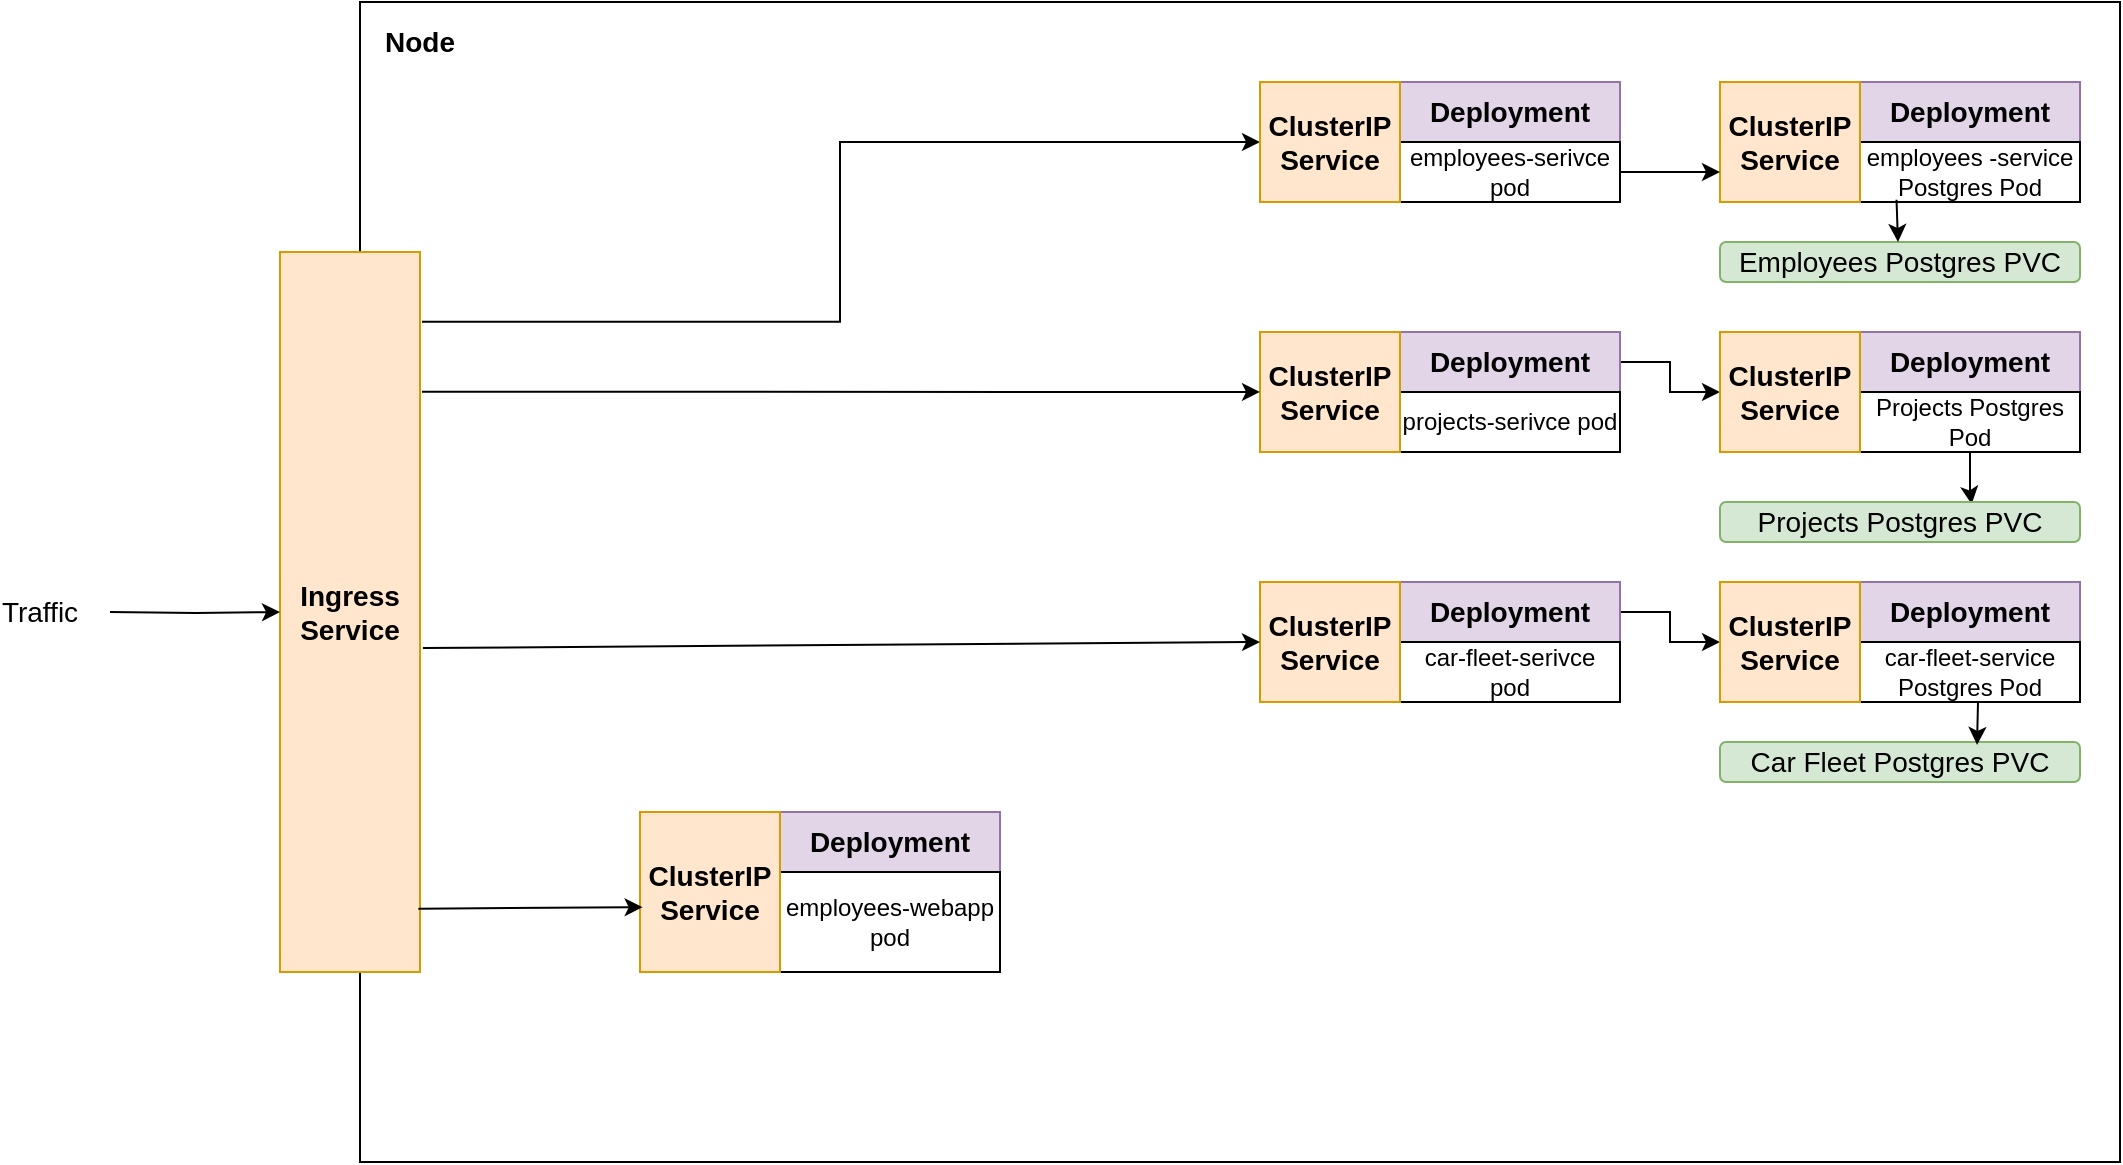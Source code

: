 <mxfile version="13.9.9" type="device" pages="9"><diagram id="Hi11yjo8zbbV8a_tyRLK" name="K8s-Arch"><mxGraphModel dx="1226" dy="712" grid="1" gridSize="10" guides="1" tooltips="1" connect="1" arrows="1" fold="1" page="1" pageScale="1" pageWidth="1169" pageHeight="827" background="none" math="0" shadow="0"><root><mxCell id="0"/><mxCell id="1" parent="0"/><mxCell id="hCOtSd7NTlx7dMSnuVfn-2" value="" style="rounded=0;whiteSpace=wrap;html=1;shadow=0;" parent="1" vertex="1"><mxGeometry x="230" y="30" width="880" height="580" as="geometry"/></mxCell><mxCell id="RF9ovMJ-ZIvQUZmplt5v-14" value="" style="edgeStyle=orthogonalEdgeStyle;rounded=0;orthogonalLoop=1;jettySize=auto;html=1;fontSize=14;entryX=0;entryY=0.5;entryDx=0;entryDy=0;exitX=1.014;exitY=0.097;exitDx=0;exitDy=0;exitPerimeter=0;" parent="1" source="hCOtSd7NTlx7dMSnuVfn-3" target="hCOtSd7NTlx7dMSnuVfn-8" edge="1"><mxGeometry relative="1" as="geometry"><mxPoint x="440" y="223" as="sourcePoint"/><Array as="points"/></mxGeometry></mxCell><mxCell id="hCOtSd7NTlx7dMSnuVfn-3" value="Ingress Service" style="rounded=0;whiteSpace=wrap;html=1;shadow=0;fillColor=#ffe6cc;strokeColor=#d79b00;fontSize=14;fontStyle=1" parent="1" vertex="1"><mxGeometry x="190" y="155" width="70" height="360" as="geometry"/></mxCell><mxCell id="hCOtSd7NTlx7dMSnuVfn-5" value="Deployment" style="rounded=0;whiteSpace=wrap;html=1;shadow=0;fillColor=#e1d5e7;strokeColor=#9673a6;fontSize=14;fontStyle=1" parent="1" vertex="1"><mxGeometry x="750" y="70" width="110" height="30" as="geometry"/></mxCell><mxCell id="hCOtSd7NTlx7dMSnuVfn-6" value="employees-serivce pod" style="rounded=0;whiteSpace=wrap;html=1;shadow=0;" parent="1" vertex="1"><mxGeometry x="750" y="100" width="110" height="30" as="geometry"/></mxCell><mxCell id="hCOtSd7NTlx7dMSnuVfn-8" value="ClusterIP&lt;br style=&quot;font-size: 14px;&quot;&gt;Service" style="rounded=0;whiteSpace=wrap;html=1;shadow=0;fillColor=#ffe6cc;strokeColor=#d79b00;fontStyle=1;fontSize=14;" parent="1" vertex="1"><mxGeometry x="680" y="70" width="70" height="60" as="geometry"/></mxCell><mxCell id="RF9ovMJ-ZIvQUZmplt5v-9" value="" style="edgeStyle=orthogonalEdgeStyle;rounded=0;orthogonalLoop=1;jettySize=auto;html=1;fontSize=14;" parent="1" source="hCOtSd7NTlx7dMSnuVfn-12" target="RF9ovMJ-ZIvQUZmplt5v-3" edge="1"><mxGeometry relative="1" as="geometry"/></mxCell><mxCell id="hCOtSd7NTlx7dMSnuVfn-12" value="Deployment" style="rounded=0;whiteSpace=wrap;html=1;shadow=0;fillColor=#e1d5e7;strokeColor=#9673a6;fontSize=14;fontStyle=1" parent="1" vertex="1"><mxGeometry x="750" y="195" width="110" height="30" as="geometry"/></mxCell><mxCell id="hCOtSd7NTlx7dMSnuVfn-13" value="projects-serivce pod" style="rounded=0;whiteSpace=wrap;html=1;shadow=0;" parent="1" vertex="1"><mxGeometry x="750" y="225" width="110" height="30" as="geometry"/></mxCell><mxCell id="hCOtSd7NTlx7dMSnuVfn-14" value="ClusterIP&lt;br style=&quot;font-size: 14px;&quot;&gt;Service" style="rounded=0;whiteSpace=wrap;html=1;shadow=0;fillColor=#ffe6cc;strokeColor=#d79b00;fontStyle=1;fontSize=14;" parent="1" vertex="1"><mxGeometry x="680" y="195" width="70" height="60" as="geometry"/></mxCell><mxCell id="RF9ovMJ-ZIvQUZmplt5v-10" value="" style="edgeStyle=orthogonalEdgeStyle;rounded=0;orthogonalLoop=1;jettySize=auto;html=1;fontSize=14;" parent="1" source="hCOtSd7NTlx7dMSnuVfn-15" target="RF9ovMJ-ZIvQUZmplt5v-7" edge="1"><mxGeometry relative="1" as="geometry"/></mxCell><mxCell id="hCOtSd7NTlx7dMSnuVfn-15" value="Deployment" style="rounded=0;whiteSpace=wrap;html=1;shadow=0;fillColor=#e1d5e7;strokeColor=#9673a6;fontSize=14;fontStyle=1" parent="1" vertex="1"><mxGeometry x="750" y="320" width="110" height="30" as="geometry"/></mxCell><mxCell id="hCOtSd7NTlx7dMSnuVfn-16" value="car-fleet-serivce pod" style="rounded=0;whiteSpace=wrap;html=1;shadow=0;" parent="1" vertex="1"><mxGeometry x="750" y="350" width="110" height="30" as="geometry"/></mxCell><mxCell id="hCOtSd7NTlx7dMSnuVfn-17" value="ClusterIP&lt;br style=&quot;font-size: 14px;&quot;&gt;Service" style="rounded=0;whiteSpace=wrap;html=1;shadow=0;fillColor=#ffe6cc;strokeColor=#d79b00;fontStyle=1;fontSize=14;" parent="1" vertex="1"><mxGeometry x="680" y="320" width="70" height="60" as="geometry"/></mxCell><mxCell id="hCOtSd7NTlx7dMSnuVfn-18" value="Deployment" style="rounded=0;whiteSpace=wrap;html=1;shadow=0;fillColor=#e1d5e7;strokeColor=#9673a6;fontSize=14;fontStyle=1" parent="1" vertex="1"><mxGeometry x="980" y="70" width="110" height="30" as="geometry"/></mxCell><mxCell id="hCOtSd7NTlx7dMSnuVfn-19" value="employees -service Postgres Pod" style="rounded=0;whiteSpace=wrap;html=1;shadow=0;" parent="1" vertex="1"><mxGeometry x="980" y="100" width="110" height="30" as="geometry"/></mxCell><mxCell id="hCOtSd7NTlx7dMSnuVfn-20" value="ClusterIP&lt;br style=&quot;font-size: 14px;&quot;&gt;Service" style="rounded=0;whiteSpace=wrap;html=1;shadow=0;fillColor=#ffe6cc;strokeColor=#d79b00;fontStyle=1;fontSize=14;" parent="1" vertex="1"><mxGeometry x="910" y="70" width="70" height="60" as="geometry"/></mxCell><mxCell id="hCOtSd7NTlx7dMSnuVfn-21" value="Employees Postgres PVC" style="rounded=1;whiteSpace=wrap;html=1;shadow=0;fontSize=14;fillColor=#d5e8d4;strokeColor=#82b366;" parent="1" vertex="1"><mxGeometry x="910" y="150" width="180" height="20" as="geometry"/></mxCell><mxCell id="hCOtSd7NTlx7dMSnuVfn-22" value="" style="endArrow=classic;html=1;fontSize=14;exitX=0.166;exitY=0.964;exitDx=0;exitDy=0;exitPerimeter=0;" parent="1" source="hCOtSd7NTlx7dMSnuVfn-19" edge="1"><mxGeometry width="50" height="50" relative="1" as="geometry"><mxPoint x="850" y="270" as="sourcePoint"/><mxPoint x="999" y="150" as="targetPoint"/></mxGeometry></mxCell><mxCell id="hCOtSd7NTlx7dMSnuVfn-25" value="" style="endArrow=classic;html=1;fontSize=14;exitX=1;exitY=0.5;exitDx=0;exitDy=0;entryX=0;entryY=0.75;entryDx=0;entryDy=0;" parent="1" source="hCOtSd7NTlx7dMSnuVfn-6" target="hCOtSd7NTlx7dMSnuVfn-20" edge="1"><mxGeometry width="50" height="50" relative="1" as="geometry"><mxPoint x="850" y="270" as="sourcePoint"/><mxPoint x="900" y="220" as="targetPoint"/></mxGeometry></mxCell><mxCell id="hCOtSd7NTlx7dMSnuVfn-26" value="Node" style="text;html=1;strokeColor=none;fillColor=none;align=center;verticalAlign=middle;whiteSpace=wrap;rounded=0;shadow=0;fontSize=14;fontStyle=1" parent="1" vertex="1"><mxGeometry x="240" y="40" width="40" height="20" as="geometry"/></mxCell><mxCell id="hCOtSd7NTlx7dMSnuVfn-29" value="" style="edgeStyle=orthogonalEdgeStyle;rounded=0;orthogonalLoop=1;jettySize=auto;html=1;fontSize=14;exitX=0.875;exitY=0.5;exitDx=0;exitDy=0;exitPerimeter=0;" parent="1" target="hCOtSd7NTlx7dMSnuVfn-3" edge="1"><mxGeometry relative="1" as="geometry"><mxPoint x="105" y="335" as="sourcePoint"/></mxGeometry></mxCell><mxCell id="RF9ovMJ-ZIvQUZmplt5v-1" value="Deployment" style="rounded=0;whiteSpace=wrap;html=1;shadow=0;fillColor=#e1d5e7;strokeColor=#9673a6;fontSize=14;fontStyle=1" parent="1" vertex="1"><mxGeometry x="980" y="195" width="110" height="30" as="geometry"/></mxCell><mxCell id="RF9ovMJ-ZIvQUZmplt5v-11" value="" style="edgeStyle=orthogonalEdgeStyle;rounded=0;orthogonalLoop=1;jettySize=auto;html=1;fontSize=14;entryX=0.699;entryY=0.055;entryDx=0;entryDy=0;entryPerimeter=0;" parent="1" source="RF9ovMJ-ZIvQUZmplt5v-2" target="RF9ovMJ-ZIvQUZmplt5v-4" edge="1"><mxGeometry relative="1" as="geometry"/></mxCell><mxCell id="RF9ovMJ-ZIvQUZmplt5v-2" value="Projects Postgres Pod" style="rounded=0;whiteSpace=wrap;html=1;shadow=0;" parent="1" vertex="1"><mxGeometry x="980" y="225" width="110" height="30" as="geometry"/></mxCell><mxCell id="RF9ovMJ-ZIvQUZmplt5v-3" value="ClusterIP&lt;br style=&quot;font-size: 14px;&quot;&gt;Service" style="rounded=0;whiteSpace=wrap;html=1;shadow=0;fillColor=#ffe6cc;strokeColor=#d79b00;fontStyle=1;fontSize=14;" parent="1" vertex="1"><mxGeometry x="910" y="195" width="70" height="60" as="geometry"/></mxCell><mxCell id="RF9ovMJ-ZIvQUZmplt5v-4" value="Projects Postgres PVC" style="rounded=1;whiteSpace=wrap;html=1;shadow=0;fontSize=14;fillColor=#d5e8d4;strokeColor=#82b366;" parent="1" vertex="1"><mxGeometry x="910" y="280" width="180" height="20" as="geometry"/></mxCell><mxCell id="RF9ovMJ-ZIvQUZmplt5v-5" value="Deployment" style="rounded=0;whiteSpace=wrap;html=1;shadow=0;fillColor=#e1d5e7;strokeColor=#9673a6;fontSize=14;fontStyle=1" parent="1" vertex="1"><mxGeometry x="980" y="320" width="110" height="30" as="geometry"/></mxCell><mxCell id="RF9ovMJ-ZIvQUZmplt5v-6" value="car-fleet-service Postgres Pod" style="rounded=0;whiteSpace=wrap;html=1;shadow=0;" parent="1" vertex="1"><mxGeometry x="980" y="350" width="110" height="30" as="geometry"/></mxCell><mxCell id="RF9ovMJ-ZIvQUZmplt5v-7" value="ClusterIP&lt;br style=&quot;font-size: 14px;&quot;&gt;Service" style="rounded=0;whiteSpace=wrap;html=1;shadow=0;fillColor=#ffe6cc;strokeColor=#d79b00;fontStyle=1;fontSize=14;" parent="1" vertex="1"><mxGeometry x="910" y="320" width="70" height="60" as="geometry"/></mxCell><mxCell id="RF9ovMJ-ZIvQUZmplt5v-8" value="Car Fleet Postgres PVC" style="rounded=1;whiteSpace=wrap;html=1;shadow=0;fontSize=14;fillColor=#d5e8d4;strokeColor=#82b366;" parent="1" vertex="1"><mxGeometry x="910" y="400" width="180" height="20" as="geometry"/></mxCell><mxCell id="RF9ovMJ-ZIvQUZmplt5v-15" value="" style="endArrow=classic;html=1;fontSize=14;entryX=0.714;entryY=0.073;entryDx=0;entryDy=0;entryPerimeter=0;" parent="1" target="RF9ovMJ-ZIvQUZmplt5v-8" edge="1"><mxGeometry width="50" height="50" relative="1" as="geometry"><mxPoint x="1039" y="380" as="sourcePoint"/><mxPoint x="900" y="280" as="targetPoint"/></mxGeometry></mxCell><mxCell id="RF9ovMJ-ZIvQUZmplt5v-23" value="Deployment" style="rounded=0;whiteSpace=wrap;html=1;shadow=0;fillColor=#e1d5e7;strokeColor=#9673a6;fontSize=14;fontStyle=1" parent="1" vertex="1"><mxGeometry x="440" y="435" width="110" height="30" as="geometry"/></mxCell><mxCell id="RF9ovMJ-ZIvQUZmplt5v-24" value="employees-webapp pod" style="rounded=0;whiteSpace=wrap;html=1;shadow=0;" parent="1" vertex="1"><mxGeometry x="440" y="465" width="110" height="50" as="geometry"/></mxCell><mxCell id="RF9ovMJ-ZIvQUZmplt5v-25" value="ClusterIP&lt;br style=&quot;font-size: 14px;&quot;&gt;Service" style="rounded=0;whiteSpace=wrap;html=1;shadow=0;fillColor=#ffe6cc;strokeColor=#d79b00;fontStyle=1;fontSize=14;" parent="1" vertex="1"><mxGeometry x="370" y="435" width="70" height="80" as="geometry"/></mxCell><mxCell id="RF9ovMJ-ZIvQUZmplt5v-33" value="" style="endArrow=classic;html=1;fontSize=14;exitX=1.021;exitY=0.55;exitDx=0;exitDy=0;exitPerimeter=0;entryX=0;entryY=0.5;entryDx=0;entryDy=0;" parent="1" source="hCOtSd7NTlx7dMSnuVfn-3" target="hCOtSd7NTlx7dMSnuVfn-17" edge="1"><mxGeometry width="50" height="50" relative="1" as="geometry"><mxPoint x="680" y="420" as="sourcePoint"/><mxPoint x="730" y="370" as="targetPoint"/></mxGeometry></mxCell><mxCell id="RF9ovMJ-ZIvQUZmplt5v-42" value="" style="endArrow=classic;html=1;fontSize=14;exitX=1.014;exitY=0.194;exitDx=0;exitDy=0;exitPerimeter=0;" parent="1" source="hCOtSd7NTlx7dMSnuVfn-3" target="hCOtSd7NTlx7dMSnuVfn-14" edge="1"><mxGeometry width="50" height="50" relative="1" as="geometry"><mxPoint x="420" y="270" as="sourcePoint"/><mxPoint x="470" y="220" as="targetPoint"/></mxGeometry></mxCell><mxCell id="RF9ovMJ-ZIvQUZmplt5v-43" value="" style="endArrow=classic;html=1;fontSize=14;exitX=0.988;exitY=0.912;exitDx=0;exitDy=0;exitPerimeter=0;entryX=0.019;entryY=0.595;entryDx=0;entryDy=0;entryPerimeter=0;" parent="1" source="hCOtSd7NTlx7dMSnuVfn-3" target="RF9ovMJ-ZIvQUZmplt5v-25" edge="1"><mxGeometry width="50" height="50" relative="1" as="geometry"><mxPoint x="570" y="280" as="sourcePoint"/><mxPoint x="620" y="230" as="targetPoint"/></mxGeometry></mxCell><mxCell id="Ug3uHemJjbfNadqEt83h-1" value="Traffic" style="text;html=1;strokeColor=none;fillColor=none;align=center;verticalAlign=middle;whiteSpace=wrap;rounded=0;shadow=0;fontSize=14;" parent="1" vertex="1"><mxGeometry x="50" y="325" width="40" height="20" as="geometry"/></mxCell></root></mxGraphModel></diagram><diagram id="-uanw-0WLqmg2xo_5jVv" name="Domain"><mxGraphModel dx="1226" dy="712" grid="1" gridSize="10" guides="1" tooltips="1" connect="1" arrows="1" fold="1" page="1" pageScale="1" pageWidth="1169" pageHeight="827" math="0" shadow="0"><root><mxCell id="M6XtMcyzSU0SCP6csU0X-0"/><mxCell id="M6XtMcyzSU0SCP6csU0X-1" parent="M6XtMcyzSU0SCP6csU0X-0"/><mxCell id="M6XtMcyzSU0SCP6csU0X-2" value="Employee" style="swimlane;fontStyle=0;childLayout=stackLayout;horizontal=1;startSize=26;fillColor=none;horizontalStack=0;resizeParent=1;resizeParentMax=0;resizeLast=0;collapsible=1;marginBottom=0;shadow=0;fontSize=14;" parent="M6XtMcyzSU0SCP6csU0X-1" vertex="1"><mxGeometry x="180" y="60" width="140" height="316" as="geometry"><mxRectangle x="180" y="60" width="90" height="26" as="alternateBounds"/></mxGeometry></mxCell><mxCell id="M6XtMcyzSU0SCP6csU0X-3" value="+ publicId: uuid" style="text;strokeColor=none;fillColor=none;align=left;verticalAlign=top;spacingLeft=4;spacingRight=4;overflow=hidden;rotatable=0;points=[[0,0.5],[1,0.5]];portConstraint=eastwest;" parent="M6XtMcyzSU0SCP6csU0X-2" vertex="1"><mxGeometry y="26" width="140" height="26" as="geometry"/></mxCell><mxCell id="M6XtMcyzSU0SCP6csU0X-4" value="+ data: PersonData" style="text;strokeColor=none;fillColor=none;align=left;verticalAlign=top;spacingLeft=4;spacingRight=4;overflow=hidden;rotatable=0;points=[[0,0.5],[1,0.5]];portConstraint=eastwest;" parent="M6XtMcyzSU0SCP6csU0X-2" vertex="1"><mxGeometry y="52" width="140" height="26" as="geometry"/></mxCell><mxCell id="M6XtMcyzSU0SCP6csU0X-5" value="+ salary: double" style="text;strokeColor=none;fillColor=none;align=left;verticalAlign=top;spacingLeft=4;spacingRight=4;overflow=hidden;rotatable=0;points=[[0,0.5],[1,0.5]];portConstraint=eastwest;" parent="M6XtMcyzSU0SCP6csU0X-2" vertex="1"><mxGeometry y="78" width="140" height="26" as="geometry"/></mxCell><mxCell id="M6XtMcyzSU0SCP6csU0X-8" value="+ createdAt: datetime" style="text;strokeColor=none;fillColor=none;align=left;verticalAlign=top;spacingLeft=4;spacingRight=4;overflow=hidden;rotatable=0;points=[[0,0.5],[1,0.5]];portConstraint=eastwest;" parent="M6XtMcyzSU0SCP6csU0X-2" vertex="1"><mxGeometry y="104" width="140" height="26" as="geometry"/></mxCell><mxCell id="M6XtMcyzSU0SCP6csU0X-9" value="+ createdBy: uuid&#10;" style="text;strokeColor=none;fillColor=none;align=left;verticalAlign=top;spacingLeft=4;spacingRight=4;overflow=hidden;rotatable=0;points=[[0,0.5],[1,0.5]];portConstraint=eastwest;" parent="M6XtMcyzSU0SCP6csU0X-2" vertex="1"><mxGeometry y="130" width="140" height="30" as="geometry"/></mxCell><mxCell id="T7c1_IjSOzz6a7kTlCIG-1" value="+ updatedAt: datetime" style="text;strokeColor=none;fillColor=none;align=left;verticalAlign=top;spacingLeft=4;spacingRight=4;overflow=hidden;rotatable=0;points=[[0,0.5],[1,0.5]];portConstraint=eastwest;" parent="M6XtMcyzSU0SCP6csU0X-2" vertex="1"><mxGeometry y="160" width="140" height="26" as="geometry"/></mxCell><mxCell id="T7c1_IjSOzz6a7kTlCIG-2" value="+ updatedBy: uuid" style="text;strokeColor=none;fillColor=none;align=left;verticalAlign=top;spacingLeft=4;spacingRight=4;overflow=hidden;rotatable=0;points=[[0,0.5],[1,0.5]];portConstraint=eastwest;" parent="M6XtMcyzSU0SCP6csU0X-2" vertex="1"><mxGeometry y="186" width="140" height="26" as="geometry"/></mxCell><mxCell id="T7c1_IjSOzz6a7kTlCIG-4" value="+ salary: double" style="text;strokeColor=none;fillColor=none;align=left;verticalAlign=top;spacingLeft=4;spacingRight=4;overflow=hidden;rotatable=0;points=[[0,0.5],[1,0.5]];portConstraint=eastwest;" parent="M6XtMcyzSU0SCP6csU0X-2" vertex="1"><mxGeometry y="212" width="140" height="26" as="geometry"/></mxCell><mxCell id="T7c1_IjSOzz6a7kTlCIG-5" value="+ weekenWork: boolean" style="text;strokeColor=none;fillColor=none;align=left;verticalAlign=top;spacingLeft=4;spacingRight=4;overflow=hidden;rotatable=0;points=[[0,0.5],[1,0.5]];portConstraint=eastwest;" parent="M6XtMcyzSU0SCP6csU0X-2" vertex="1"><mxGeometry y="238" width="140" height="26" as="geometry"/></mxCell><mxCell id="T7c1_IjSOzz6a7kTlCIG-6" value="+ traveling: boolean" style="text;strokeColor=none;fillColor=none;align=left;verticalAlign=top;spacingLeft=4;spacingRight=4;overflow=hidden;rotatable=0;points=[[0,0.5],[1,0.5]];portConstraint=eastwest;" parent="M6XtMcyzSU0SCP6csU0X-2" vertex="1"><mxGeometry y="264" width="140" height="26" as="geometry"/></mxCell><mxCell id="T7c1_IjSOzz6a7kTlCIG-3" value="+ documents: Document[]" style="text;strokeColor=none;fillColor=none;align=left;verticalAlign=top;spacingLeft=4;spacingRight=4;overflow=hidden;rotatable=0;points=[[0,0.5],[1,0.5]];portConstraint=eastwest;" parent="M6XtMcyzSU0SCP6csU0X-2" vertex="1"><mxGeometry y="290" width="140" height="26" as="geometry"/></mxCell><mxCell id="M6XtMcyzSU0SCP6csU0X-10" value="PersonData" style="swimlane;fontStyle=0;childLayout=stackLayout;horizontal=1;startSize=26;fillColor=none;horizontalStack=0;resizeParent=1;resizeParentMax=0;resizeLast=0;collapsible=1;marginBottom=0;shadow=0;fontSize=14;" parent="M6XtMcyzSU0SCP6csU0X-1" vertex="1"><mxGeometry x="460" y="60" width="140" height="182" as="geometry"/></mxCell><mxCell id="M6XtMcyzSU0SCP6csU0X-11" value="+ firstName: string" style="text;strokeColor=none;fillColor=none;align=left;verticalAlign=top;spacingLeft=4;spacingRight=4;overflow=hidden;rotatable=0;points=[[0,0.5],[1,0.5]];portConstraint=eastwest;" parent="M6XtMcyzSU0SCP6csU0X-10" vertex="1"><mxGeometry y="26" width="140" height="26" as="geometry"/></mxCell><mxCell id="M6XtMcyzSU0SCP6csU0X-12" value="+ lastName: string" style="text;strokeColor=none;fillColor=none;align=left;verticalAlign=top;spacingLeft=4;spacingRight=4;overflow=hidden;rotatable=0;points=[[0,0.5],[1,0.5]];portConstraint=eastwest;" parent="M6XtMcyzSU0SCP6csU0X-10" vertex="1"><mxGeometry y="52" width="140" height="26" as="geometry"/></mxCell><mxCell id="M6XtMcyzSU0SCP6csU0X-13" value="+ birthDate: date" style="text;strokeColor=none;fillColor=none;align=left;verticalAlign=top;spacingLeft=4;spacingRight=4;overflow=hidden;rotatable=0;points=[[0,0.5],[1,0.5]];portConstraint=eastwest;" parent="M6XtMcyzSU0SCP6csU0X-10" vertex="1"><mxGeometry y="78" width="140" height="26" as="geometry"/></mxCell><mxCell id="4xC1rGZ9zBuIZWtatW03-0" value="+ gender: Gender" style="text;strokeColor=none;fillColor=none;align=left;verticalAlign=top;spacingLeft=4;spacingRight=4;overflow=hidden;rotatable=0;points=[[0,0.5],[1,0.5]];portConstraint=eastwest;" parent="M6XtMcyzSU0SCP6csU0X-10" vertex="1"><mxGeometry y="104" width="140" height="26" as="geometry"/></mxCell><mxCell id="4xC1rGZ9zBuIZWtatW03-1" value="+ email: string" style="text;strokeColor=none;fillColor=none;align=left;verticalAlign=top;spacingLeft=4;spacingRight=4;overflow=hidden;rotatable=0;points=[[0,0.5],[1,0.5]];portConstraint=eastwest;" parent="M6XtMcyzSU0SCP6csU0X-10" vertex="1"><mxGeometry y="130" width="140" height="26" as="geometry"/></mxCell><mxCell id="4xC1rGZ9zBuIZWtatW03-2" value="+ address: Address" style="text;strokeColor=none;fillColor=none;align=left;verticalAlign=top;spacingLeft=4;spacingRight=4;overflow=hidden;rotatable=0;points=[[0,0.5],[1,0.5]];portConstraint=eastwest;" parent="M6XtMcyzSU0SCP6csU0X-10" vertex="1"><mxGeometry y="156" width="140" height="26" as="geometry"/></mxCell><mxCell id="T7c1_IjSOzz6a7kTlCIG-0" value="" style="endArrow=diamondThin;endFill=0;endSize=24;html=1;entryX=1;entryY=0.5;entryDx=0;entryDy=0;exitX=-0.018;exitY=0.107;exitDx=0;exitDy=0;exitPerimeter=0;" parent="M6XtMcyzSU0SCP6csU0X-1" source="M6XtMcyzSU0SCP6csU0X-10" target="M6XtMcyzSU0SCP6csU0X-4" edge="1"><mxGeometry width="160" relative="1" as="geometry"><mxPoint x="540" y="360" as="sourcePoint"/><mxPoint x="700" y="360" as="targetPoint"/></mxGeometry></mxCell><mxCell id="T7c1_IjSOzz6a7kTlCIG-12" value="" style="endArrow=diamondThin;endFill=0;endSize=24;html=1;entryX=1;entryY=0.5;entryDx=0;entryDy=0;exitX=-0.005;exitY=0.122;exitDx=0;exitDy=0;exitPerimeter=0;" parent="M6XtMcyzSU0SCP6csU0X-1" source="T7c1_IjSOzz6a7kTlCIG-7" target="T7c1_IjSOzz6a7kTlCIG-3" edge="1"><mxGeometry width="160" relative="1" as="geometry"><mxPoint x="540" y="360" as="sourcePoint"/><mxPoint x="700" y="360" as="targetPoint"/></mxGeometry></mxCell><mxCell id="T7c1_IjSOzz6a7kTlCIG-7" value="Document" style="swimlane;fontStyle=0;childLayout=stackLayout;horizontal=1;startSize=26;fillColor=none;horizontalStack=0;resizeParent=1;resizeParentMax=0;resizeLast=0;collapsible=1;marginBottom=0;" parent="M6XtMcyzSU0SCP6csU0X-1" vertex="1"><mxGeometry x="460" y="298" width="140" height="130" as="geometry"/></mxCell><mxCell id="T7c1_IjSOzz6a7kTlCIG-8" value="+ publicId: uuid" style="text;strokeColor=none;fillColor=none;align=left;verticalAlign=top;spacingLeft=4;spacingRight=4;overflow=hidden;rotatable=0;points=[[0,0.5],[1,0.5]];portConstraint=eastwest;" parent="T7c1_IjSOzz6a7kTlCIG-7" vertex="1"><mxGeometry y="26" width="140" height="26" as="geometry"/></mxCell><mxCell id="T7c1_IjSOzz6a7kTlCIG-9" value="+ name: string" style="text;strokeColor=none;fillColor=none;align=left;verticalAlign=top;spacingLeft=4;spacingRight=4;overflow=hidden;rotatable=0;points=[[0,0.5],[1,0.5]];portConstraint=eastwest;" parent="T7c1_IjSOzz6a7kTlCIG-7" vertex="1"><mxGeometry y="52" width="140" height="26" as="geometry"/></mxCell><mxCell id="T7c1_IjSOzz6a7kTlCIG-10" value="+ contentType: string" style="text;strokeColor=none;fillColor=none;align=left;verticalAlign=top;spacingLeft=4;spacingRight=4;overflow=hidden;rotatable=0;points=[[0,0.5],[1,0.5]];portConstraint=eastwest;" parent="T7c1_IjSOzz6a7kTlCIG-7" vertex="1"><mxGeometry y="78" width="140" height="26" as="geometry"/></mxCell><mxCell id="T7c1_IjSOzz6a7kTlCIG-11" value="+ content: byte[]" style="text;strokeColor=none;fillColor=none;align=left;verticalAlign=top;spacingLeft=4;spacingRight=4;overflow=hidden;rotatable=0;points=[[0,0.5],[1,0.5]];portConstraint=eastwest;" parent="T7c1_IjSOzz6a7kTlCIG-7" vertex="1"><mxGeometry y="104" width="140" height="26" as="geometry"/></mxCell><mxCell id="4xC1rGZ9zBuIZWtatW03-3" value="Address" style="swimlane;fontStyle=0;childLayout=stackLayout;horizontal=1;startSize=26;fillColor=none;horizontalStack=0;resizeParent=1;resizeParentMax=0;resizeLast=0;collapsible=1;marginBottom=0;" parent="M6XtMcyzSU0SCP6csU0X-1" vertex="1"><mxGeometry x="690" y="138" width="140" height="104" as="geometry"/></mxCell><mxCell id="4xC1rGZ9zBuIZWtatW03-4" value="+ field: type" style="text;strokeColor=none;fillColor=none;align=left;verticalAlign=top;spacingLeft=4;spacingRight=4;overflow=hidden;rotatable=0;points=[[0,0.5],[1,0.5]];portConstraint=eastwest;" parent="4xC1rGZ9zBuIZWtatW03-3" vertex="1"><mxGeometry y="26" width="140" height="26" as="geometry"/></mxCell><mxCell id="4xC1rGZ9zBuIZWtatW03-5" value="+ field: type" style="text;strokeColor=none;fillColor=none;align=left;verticalAlign=top;spacingLeft=4;spacingRight=4;overflow=hidden;rotatable=0;points=[[0,0.5],[1,0.5]];portConstraint=eastwest;" parent="4xC1rGZ9zBuIZWtatW03-3" vertex="1"><mxGeometry y="52" width="140" height="26" as="geometry"/></mxCell><mxCell id="4xC1rGZ9zBuIZWtatW03-6" value="+ field: type" style="text;strokeColor=none;fillColor=none;align=left;verticalAlign=top;spacingLeft=4;spacingRight=4;overflow=hidden;rotatable=0;points=[[0,0.5],[1,0.5]];portConstraint=eastwest;" parent="4xC1rGZ9zBuIZWtatW03-3" vertex="1"><mxGeometry y="78" width="140" height="26" as="geometry"/></mxCell><mxCell id="4xC1rGZ9zBuIZWtatW03-7" value="" style="endArrow=diamondThin;endFill=0;endSize=24;html=1;entryX=1;entryY=0.5;entryDx=0;entryDy=0;exitX=-0.027;exitY=0.133;exitDx=0;exitDy=0;exitPerimeter=0;" parent="M6XtMcyzSU0SCP6csU0X-1" source="4xC1rGZ9zBuIZWtatW03-3" target="4xC1rGZ9zBuIZWtatW03-2" edge="1"><mxGeometry width="160" relative="1" as="geometry"><mxPoint x="640" y="280" as="sourcePoint"/><mxPoint x="800" y="280" as="targetPoint"/></mxGeometry></mxCell></root></mxGraphModel></diagram><diagram id="xYDl58-UhQxu6XpxD4a0" name="PMS"><mxGraphModel dx="1226" dy="712" grid="1" gridSize="10" guides="1" tooltips="1" connect="1" arrows="1" fold="1" page="1" pageScale="1" pageWidth="827" pageHeight="1169" math="0" shadow="0"><root><mxCell id="gv5ahoePehT4kFs_G3L--0"/><mxCell id="gv5ahoePehT4kFs_G3L--1" parent="gv5ahoePehT4kFs_G3L--0"/><mxCell id="_CZdVmm_0OSYIaHojVLQ-0" value="Project Management Service (PMS)&amp;nbsp;" style="rounded=0;whiteSpace=wrap;html=1;fillColor=#fff2cc;strokeColor=#d6b656;fontStyle=1" parent="gv5ahoePehT4kFs_G3L--1" vertex="1"><mxGeometry x="200" y="60" width="490" height="30" as="geometry"/></mxCell><mxCell id="_CZdVmm_0OSYIaHojVLQ-1" value="URI: /services/pms" style="rounded=0;whiteSpace=wrap;html=1;fillColor=#dae8fc;strokeColor=#6c8ebf;" parent="gv5ahoePehT4kFs_G3L--1" vertex="1"><mxGeometry x="200" y="110" width="490" height="50" as="geometry"/></mxCell></root></mxGraphModel></diagram><diagram id="VlNmXNuvZHwXEmbon_K0" name="Open API Dev Tools"><mxGraphModel dx="1226" dy="712" grid="1" gridSize="10" guides="1" tooltips="1" connect="1" arrows="1" fold="1" page="1" pageScale="1" pageWidth="1169" pageHeight="827" math="0" shadow="0"><root><mxCell id="_CfKSNG0vt87HIVBetTr-0"/><mxCell id="_CfKSNG0vt87HIVBetTr-1" parent="_CfKSNG0vt87HIVBetTr-0"/><mxCell id="_CfKSNG0vt87HIVBetTr-2" value="&lt;b&gt;Git Repos on Github&lt;/b&gt;" style="rounded=0;whiteSpace=wrap;html=1;fillColor=#dae8fc;strokeColor=#6c8ebf;" parent="_CfKSNG0vt87HIVBetTr-1" vertex="1"><mxGeometry x="420" y="60" width="240" height="60" as="geometry"/></mxCell><mxCell id="_CfKSNG0vt87HIVBetTr-3" value="&lt;b&gt;npm Repo Nexus&lt;/b&gt;" style="rounded=0;whiteSpace=wrap;html=1;fillColor=#fff2cc;strokeColor=#d6b656;" parent="_CfKSNG0vt87HIVBetTr-1" vertex="1"><mxGeometry x="730" y="60" width="280" height="60" as="geometry"/></mxCell><mxCell id="_CfKSNG0vt87HIVBetTr-6" value="Intellij IDEA" style="rounded=0;whiteSpace=wrap;html=1;" parent="_CfKSNG0vt87HIVBetTr-1" vertex="1"><mxGeometry x="130" y="440" width="240" height="60" as="geometry"/></mxCell><mxCell id="HjdMM8LoB76celyuMBGO-2" value="" style="edgeStyle=orthogonalEdgeStyle;rounded=0;orthogonalLoop=1;jettySize=auto;html=1;entryX=0.295;entryY=-0.001;entryDx=0;entryDy=0;entryPerimeter=0;" parent="_CfKSNG0vt87HIVBetTr-1" source="_CfKSNG0vt87HIVBetTr-8" target="_CfKSNG0vt87HIVBetTr-6" edge="1"><mxGeometry relative="1" as="geometry"><mxPoint x="340" y="185" as="targetPoint"/></mxGeometry></mxCell><mxCell id="_CfKSNG0vt87HIVBetTr-8" value="&lt;ol&gt;&lt;li style=&quot;text-align: left ; color: rgb(0 , 0 , 0) ; font-family: &amp;#34;helvetica&amp;#34; ; font-size: 12px ; font-style: normal ; font-weight: 400 ; letter-spacing: normal ; text-indent: 0px ; text-transform: none ; word-spacing: 0px ; background-color: rgb(248 , 249 , 250)&quot;&gt;&lt;span&gt;car-fleet-service&lt;/span&gt;&lt;/li&gt;&lt;li style=&quot;text-align: left ; color: rgb(0 , 0 , 0) ; font-family: &amp;#34;helvetica&amp;#34; ; font-size: 12px ; font-style: normal ; font-weight: 400 ; letter-spacing: normal ; text-indent: 0px ; text-transform: none ; word-spacing: 0px ; background-color: rgb(248 , 249 , 250)&quot;&gt;&lt;span&gt;employees-service&lt;/span&gt;&lt;/li&gt;&lt;li style=&quot;text-align: left ; color: rgb(0 , 0 , 0) ; font-family: &amp;#34;helvetica&amp;#34; ; font-size: 12px ; font-style: normal ; font-weight: 400 ; letter-spacing: normal ; text-indent: 0px ; text-transform: none ; word-spacing: 0px ; background-color: rgb(248 , 249 , 250)&quot;&gt;&lt;span&gt;project-management-service&lt;/span&gt;&lt;/li&gt;&lt;li style=&quot;text-align: left ; font-family: &amp;#34;helvetica&amp;#34; ; font-size: 12px ; font-style: normal ; font-weight: 400 ; letter-spacing: normal ; text-indent: 0px ; text-transform: none ; word-spacing: 0px ; background-color: rgb(248 , 249 , 250)&quot;&gt;&lt;font color=&quot;#0000cc&quot;&gt;employees-webapp&lt;/font&gt;&lt;/li&gt;&lt;/ol&gt;" style="rounded=0;whiteSpace=wrap;html=1;" parent="_CfKSNG0vt87HIVBetTr-1" vertex="1"><mxGeometry x="420" y="120" width="240" height="130" as="geometry"/></mxCell><mxCell id="_CfKSNG0vt87HIVBetTr-12" style="edgeStyle=orthogonalEdgeStyle;rounded=0;orthogonalLoop=1;jettySize=auto;html=1;entryX=0;entryY=0.5;entryDx=0;entryDy=0;" parent="_CfKSNG0vt87HIVBetTr-1" source="_CfKSNG0vt87HIVBetTr-9" target="_CfKSNG0vt87HIVBetTr-11" edge="1"><mxGeometry relative="1" as="geometry"/></mxCell><mxCell id="_CfKSNG0vt87HIVBetTr-20" style="edgeStyle=orthogonalEdgeStyle;rounded=0;orthogonalLoop=1;jettySize=auto;html=1;" parent="_CfKSNG0vt87HIVBetTr-1" source="_CfKSNG0vt87HIVBetTr-9" target="_CfKSNG0vt87HIVBetTr-6" edge="1"><mxGeometry relative="1" as="geometry"/></mxCell><mxCell id="_CfKSNG0vt87HIVBetTr-9" value="&lt;ol style=&quot;font-family: &amp;#34;helvetica&amp;#34; ; text-align: justify&quot;&gt;&lt;li&gt;apis-definitions-repo&lt;/li&gt;&lt;ol&gt;&lt;li&gt;car-fleet-api.yaml&lt;/li&gt;&lt;li&gt;employees-api.yaml&lt;/li&gt;&lt;li&gt;project-api.yaml&lt;/li&gt;&lt;/ol&gt;&lt;/ol&gt;" style="rounded=0;whiteSpace=wrap;html=1;fillColor=#d5e8d4;strokeColor=#82b366;" parent="_CfKSNG0vt87HIVBetTr-1" vertex="1"><mxGeometry x="420" y="250" width="240" height="140" as="geometry"/></mxCell><mxCell id="_CfKSNG0vt87HIVBetTr-10" value="&lt;ol style=&quot;text-align: left&quot;&gt;&lt;li&gt;@angular-it2go/car-fleet-api&lt;/li&gt;&lt;li&gt;@angular-it2go/employees-api&lt;/li&gt;&lt;li&gt;@angular-it2go/project-management-api&lt;/li&gt;&lt;/ol&gt;" style="rounded=0;whiteSpace=wrap;html=1;" parent="_CfKSNG0vt87HIVBetTr-1" vertex="1"><mxGeometry x="730" y="120" width="280" height="160" as="geometry"/></mxCell><mxCell id="_CfKSNG0vt87HIVBetTr-11" value="employees-webapp&lt;br&gt;&lt;b&gt;&lt;font color=&quot;#004c99&quot;&gt;openapi-generator&lt;/font&gt;&lt;br&gt;&lt;br&gt;&lt;font color=&quot;#0a0a0a&quot;&gt;Generate client stubs from api definitions and publish them to npm repo&lt;/font&gt;&lt;br&gt;&lt;/b&gt;" style="rounded=0;whiteSpace=wrap;html=1;" parent="_CfKSNG0vt87HIVBetTr-1" vertex="1"><mxGeometry x="770" y="480" width="250" height="90" as="geometry"/></mxCell><mxCell id="_CfKSNG0vt87HIVBetTr-16" value="consume" style="text;html=1;strokeColor=none;fillColor=none;align=center;verticalAlign=middle;whiteSpace=wrap;rounded=0;" parent="_CfKSNG0vt87HIVBetTr-1" vertex="1"><mxGeometry x="800" y="330" width="40" height="20" as="geometry"/></mxCell><mxCell id="_CfKSNG0vt87HIVBetTr-17" value="publish" style="text;html=1;strokeColor=none;fillColor=none;align=center;verticalAlign=middle;whiteSpace=wrap;rounded=0;" parent="_CfKSNG0vt87HIVBetTr-1" vertex="1"><mxGeometry x="920" y="330" width="40" height="20" as="geometry"/></mxCell><mxCell id="_CfKSNG0vt87HIVBetTr-18" value="&lt;font color=&quot;#cc0000&quot;&gt;Use api defenitions from github&lt;/font&gt;" style="text;html=1;align=center;verticalAlign=middle;whiteSpace=wrap;rounded=0;" parent="_CfKSNG0vt87HIVBetTr-1" vertex="1"><mxGeometry x="570" y="420" width="150" height="20" as="geometry"/></mxCell><mxCell id="_CfKSNG0vt87HIVBetTr-21" value="" style="endArrow=classic;html=1;entryX=0.626;entryY=1.018;entryDx=0;entryDy=0;entryPerimeter=0;exitX=0.541;exitY=0;exitDx=0;exitDy=0;exitPerimeter=0;" parent="_CfKSNG0vt87HIVBetTr-1" source="_CfKSNG0vt87HIVBetTr-11" target="_CfKSNG0vt87HIVBetTr-10" edge="1"><mxGeometry width="50" height="50" relative="1" as="geometry"><mxPoint x="600" y="540" as="sourcePoint"/><mxPoint x="650" y="490" as="targetPoint"/></mxGeometry></mxCell><mxCell id="_CfKSNG0vt87HIVBetTr-22" value="" style="endArrow=classic;html=1;entryX=0.379;entryY=-0.055;entryDx=0;entryDy=0;entryPerimeter=0;" parent="_CfKSNG0vt87HIVBetTr-1" target="_CfKSNG0vt87HIVBetTr-11" edge="1"><mxGeometry width="50" height="50" relative="1" as="geometry"><mxPoint x="865" y="280" as="sourcePoint"/><mxPoint x="650" y="490" as="targetPoint"/></mxGeometry></mxCell><mxCell id="_CfKSNG0vt87HIVBetTr-23" value="Microservice generate server and client stubs" style="rounded=0;whiteSpace=wrap;html=1;" parent="_CfKSNG0vt87HIVBetTr-1" vertex="1"><mxGeometry x="130" y="500" width="240" height="60" as="geometry"/></mxCell><mxCell id="_CfKSNG0vt87HIVBetTr-24" value="npm cli" style="rounded=0;whiteSpace=wrap;html=1;" parent="_CfKSNG0vt87HIVBetTr-1" vertex="1"><mxGeometry x="770" y="570" width="250" height="60" as="geometry"/></mxCell><mxCell id="bpEj4vWrqSpC7RrzzlZa-0" value="&lt;font color=&quot;#cc0000&quot;&gt;Use api defenitions from github&lt;/font&gt;" style="text;html=1;align=center;verticalAlign=middle;whiteSpace=wrap;rounded=0;" parent="_CfKSNG0vt87HIVBetTr-1" vertex="1"><mxGeometry x="250" y="330" width="150" height="20" as="geometry"/></mxCell><mxCell id="HjdMM8LoB76celyuMBGO-0" value="Angular App&lt;br&gt;Use the generated stubs to access microservices" style="rounded=0;whiteSpace=wrap;html=1;" parent="_CfKSNG0vt87HIVBetTr-1" vertex="1"><mxGeometry x="770" y="630" width="250" height="60" as="geometry"/></mxCell><mxCell id="HjdMM8LoB76celyuMBGO-3" value="Microservices" style="text;html=1;strokeColor=none;fillColor=none;align=center;verticalAlign=middle;whiteSpace=wrap;rounded=0;" parent="_CfKSNG0vt87HIVBetTr-1" vertex="1"><mxGeometry x="240" y="150" width="40" height="20" as="geometry"/></mxCell></root></mxGraphModel></diagram><diagram id="19dxCmi8SoijTQeD0V5R" name="Status"><mxGraphModel dx="1226" dy="712" grid="1" gridSize="10" guides="1" tooltips="1" connect="1" arrows="1" fold="1" page="1" pageScale="1" pageWidth="1169" pageHeight="827" math="0" shadow="0"><root><object label="" id="rIdjyzQZQiLfwdyzAuY1-0"><mxCell/></object><mxCell id="rIdjyzQZQiLfwdyzAuY1-1" parent="rIdjyzQZQiLfwdyzAuY1-0"/><mxCell id="rIdjyzQZQiLfwdyzAuY1-11" style="edgeStyle=orthogonalEdgeStyle;rounded=0;orthogonalLoop=1;jettySize=auto;html=1;entryX=0.5;entryY=1;entryDx=0;entryDy=0;" parent="rIdjyzQZQiLfwdyzAuY1-1" source="rIdjyzQZQiLfwdyzAuY1-2" target="rIdjyzQZQiLfwdyzAuY1-5" edge="1"><mxGeometry relative="1" as="geometry"/></mxCell><mxCell id="rIdjyzQZQiLfwdyzAuY1-12" style="edgeStyle=orthogonalEdgeStyle;rounded=0;orthogonalLoop=1;jettySize=auto;html=1;entryX=0;entryY=0.5;entryDx=0;entryDy=0;" parent="rIdjyzQZQiLfwdyzAuY1-1" source="rIdjyzQZQiLfwdyzAuY1-2" target="rIdjyzQZQiLfwdyzAuY1-3" edge="1"><mxGeometry relative="1" as="geometry"/></mxCell><mxCell id="rIdjyzQZQiLfwdyzAuY1-19" style="edgeStyle=orthogonalEdgeStyle;rounded=0;orthogonalLoop=1;jettySize=auto;html=1;entryX=0;entryY=0.5;entryDx=0;entryDy=0;exitX=0.5;exitY=1;exitDx=0;exitDy=0;" parent="rIdjyzQZQiLfwdyzAuY1-1" source="rIdjyzQZQiLfwdyzAuY1-2" target="rIdjyzQZQiLfwdyzAuY1-4" edge="1"><mxGeometry relative="1" as="geometry"/></mxCell><mxCell id="rIdjyzQZQiLfwdyzAuY1-2" value="New" style="rounded=0;whiteSpace=wrap;html=1;fillColor=#d5e8d4;strokeColor=#82b366;" parent="rIdjyzQZQiLfwdyzAuY1-1" vertex="1"><mxGeometry x="210" y="320" width="120" height="60" as="geometry"/></mxCell><mxCell id="rIdjyzQZQiLfwdyzAuY1-13" style="edgeStyle=orthogonalEdgeStyle;rounded=0;orthogonalLoop=1;jettySize=auto;html=1;entryX=0;entryY=0.5;entryDx=0;entryDy=0;" parent="rIdjyzQZQiLfwdyzAuY1-1" source="rIdjyzQZQiLfwdyzAuY1-3" target="rIdjyzQZQiLfwdyzAuY1-6" edge="1"><mxGeometry relative="1" as="geometry"/></mxCell><mxCell id="rIdjyzQZQiLfwdyzAuY1-14" style="edgeStyle=orthogonalEdgeStyle;rounded=0;orthogonalLoop=1;jettySize=auto;html=1;entryX=0.5;entryY=0;entryDx=0;entryDy=0;" parent="rIdjyzQZQiLfwdyzAuY1-1" source="rIdjyzQZQiLfwdyzAuY1-3" target="rIdjyzQZQiLfwdyzAuY1-4" edge="1"><mxGeometry relative="1" as="geometry"/></mxCell><mxCell id="rIdjyzQZQiLfwdyzAuY1-3" value="Confirmed" style="rounded=0;whiteSpace=wrap;html=1;" parent="rIdjyzQZQiLfwdyzAuY1-1" vertex="1"><mxGeometry x="450" y="320" width="120" height="60" as="geometry"/></mxCell><mxCell id="rIdjyzQZQiLfwdyzAuY1-4" value="Cancelled" style="rounded=0;whiteSpace=wrap;html=1;fillColor=#f8cecc;strokeColor=#b85450;" parent="rIdjyzQZQiLfwdyzAuY1-1" vertex="1"><mxGeometry x="450" y="440" width="120" height="60" as="geometry"/></mxCell><mxCell id="rIdjyzQZQiLfwdyzAuY1-5" value="Rejected" style="rounded=0;whiteSpace=wrap;html=1;fillColor=#f8cecc;strokeColor=#b85450;" parent="rIdjyzQZQiLfwdyzAuY1-1" vertex="1"><mxGeometry x="210" y="160" width="120" height="60" as="geometry"/></mxCell><mxCell id="rIdjyzQZQiLfwdyzAuY1-21" style="edgeStyle=orthogonalEdgeStyle;rounded=0;orthogonalLoop=1;jettySize=auto;html=1;entryX=1;entryY=0.5;entryDx=0;entryDy=0;exitX=0.5;exitY=1;exitDx=0;exitDy=0;" parent="rIdjyzQZQiLfwdyzAuY1-1" source="rIdjyzQZQiLfwdyzAuY1-6" target="rIdjyzQZQiLfwdyzAuY1-4" edge="1"><mxGeometry relative="1" as="geometry"/></mxCell><mxCell id="rIdjyzQZQiLfwdyzAuY1-22" style="edgeStyle=orthogonalEdgeStyle;rounded=0;orthogonalLoop=1;jettySize=auto;html=1;entryX=0;entryY=0.5;entryDx=0;entryDy=0;" parent="rIdjyzQZQiLfwdyzAuY1-1" source="rIdjyzQZQiLfwdyzAuY1-6" target="rIdjyzQZQiLfwdyzAuY1-20" edge="1"><mxGeometry relative="1" as="geometry"/></mxCell><mxCell id="rIdjyzQZQiLfwdyzAuY1-6" value="Allocated" style="rounded=0;whiteSpace=wrap;html=1;" parent="rIdjyzQZQiLfwdyzAuY1-1" vertex="1"><mxGeometry x="670" y="320" width="120" height="60" as="geometry"/></mxCell><mxCell id="rIdjyzQZQiLfwdyzAuY1-25" style="edgeStyle=orthogonalEdgeStyle;rounded=0;orthogonalLoop=1;jettySize=auto;html=1;entryX=1;entryY=0.5;entryDx=0;entryDy=0;" parent="rIdjyzQZQiLfwdyzAuY1-1" source="rIdjyzQZQiLfwdyzAuY1-7" target="rIdjyzQZQiLfwdyzAuY1-8" edge="1"><mxGeometry relative="1" as="geometry"/></mxCell><mxCell id="rIdjyzQZQiLfwdyzAuY1-37" style="edgeStyle=orthogonalEdgeStyle;rounded=0;orthogonalLoop=1;jettySize=auto;html=1;entryX=1;entryY=0.5;entryDx=0;entryDy=0;" parent="rIdjyzQZQiLfwdyzAuY1-1" source="rIdjyzQZQiLfwdyzAuY1-7" target="rIdjyzQZQiLfwdyzAuY1-36" edge="1"><mxGeometry relative="1" as="geometry"><Array as="points"><mxPoint x="930" y="690"/></Array></mxGeometry></mxCell><mxCell id="rIdjyzQZQiLfwdyzAuY1-7" value="Waiting for paying" style="rounded=0;whiteSpace=wrap;html=1;fillColor=#fff2cc;strokeColor=#d6b656;" parent="rIdjyzQZQiLfwdyzAuY1-1" vertex="1"><mxGeometry x="870" y="560" width="120" height="60" as="geometry"/></mxCell><mxCell id="rIdjyzQZQiLfwdyzAuY1-8" value="Payed" style="rounded=0;whiteSpace=wrap;html=1;fillColor=#f8cecc;strokeColor=#b85450;" parent="rIdjyzQZQiLfwdyzAuY1-1" vertex="1"><mxGeometry x="620" y="560" width="120" height="60" as="geometry"/></mxCell><mxCell id="rIdjyzQZQiLfwdyzAuY1-24" style="edgeStyle=orthogonalEdgeStyle;rounded=0;orthogonalLoop=1;jettySize=auto;html=1;" parent="rIdjyzQZQiLfwdyzAuY1-1" source="rIdjyzQZQiLfwdyzAuY1-9" target="rIdjyzQZQiLfwdyzAuY1-7" edge="1"><mxGeometry relative="1" as="geometry"/></mxCell><mxCell id="rIdjyzQZQiLfwdyzAuY1-9" value="Finished" style="rounded=0;whiteSpace=wrap;html=1;fillColor=#fff2cc;strokeColor=#d6b656;" parent="rIdjyzQZQiLfwdyzAuY1-1" vertex="1"><mxGeometry x="870" y="440" width="120" height="60" as="geometry"/></mxCell><mxCell id="rIdjyzQZQiLfwdyzAuY1-23" style="edgeStyle=orthogonalEdgeStyle;rounded=0;orthogonalLoop=1;jettySize=auto;html=1;entryX=0.5;entryY=0;entryDx=0;entryDy=0;" parent="rIdjyzQZQiLfwdyzAuY1-1" source="rIdjyzQZQiLfwdyzAuY1-20" target="rIdjyzQZQiLfwdyzAuY1-9" edge="1"><mxGeometry relative="1" as="geometry"/></mxCell><mxCell id="rIdjyzQZQiLfwdyzAuY1-20" value="Started" style="rounded=0;whiteSpace=wrap;html=1;fillColor=#fff2cc;strokeColor=#d6b656;" parent="rIdjyzQZQiLfwdyzAuY1-1" vertex="1"><mxGeometry x="870" y="320" width="120" height="60" as="geometry"/></mxCell><mxCell id="rIdjyzQZQiLfwdyzAuY1-26" value="Confirm Reservation" style="text;html=1;strokeColor=none;fillColor=none;align=center;verticalAlign=middle;whiteSpace=wrap;rounded=0;" parent="rIdjyzQZQiLfwdyzAuY1-1" vertex="1"><mxGeometry x="360" y="320" width="40" height="20" as="geometry"/></mxCell><mxCell id="rIdjyzQZQiLfwdyzAuY1-27" value="Reject Reservation" style="text;html=1;strokeColor=none;fillColor=none;align=center;verticalAlign=middle;whiteSpace=wrap;rounded=0;" parent="rIdjyzQZQiLfwdyzAuY1-1" vertex="1"><mxGeometry x="200" y="250" width="40" height="20" as="geometry"/></mxCell><mxCell id="rIdjyzQZQiLfwdyzAuY1-28" value="Allocate" style="text;html=1;strokeColor=none;fillColor=none;align=center;verticalAlign=middle;whiteSpace=wrap;rounded=0;" parent="rIdjyzQZQiLfwdyzAuY1-1" vertex="1"><mxGeometry x="595" y="320" width="40" height="20" as="geometry"/></mxCell><mxCell id="rIdjyzQZQiLfwdyzAuY1-29" value="Start" style="text;html=1;strokeColor=none;fillColor=none;align=center;verticalAlign=middle;whiteSpace=wrap;rounded=0;" parent="rIdjyzQZQiLfwdyzAuY1-1" vertex="1"><mxGeometry x="800" y="320" width="40" height="20" as="geometry"/></mxCell><mxCell id="rIdjyzQZQiLfwdyzAuY1-30" value="Cancel Reservation" style="text;html=1;strokeColor=none;fillColor=none;align=center;verticalAlign=middle;whiteSpace=wrap;rounded=0;" parent="rIdjyzQZQiLfwdyzAuY1-1" vertex="1"><mxGeometry x="280" y="440" width="120" height="20" as="geometry"/></mxCell><mxCell id="rIdjyzQZQiLfwdyzAuY1-31" value="Cancel Reservation" style="text;html=1;strokeColor=none;fillColor=none;align=center;verticalAlign=middle;whiteSpace=wrap;rounded=0;" parent="rIdjyzQZQiLfwdyzAuY1-1" vertex="1"><mxGeometry x="510" y="400" width="120" height="20" as="geometry"/></mxCell><mxCell id="rIdjyzQZQiLfwdyzAuY1-32" value="Cancel Reservation" style="text;html=1;strokeColor=none;fillColor=none;align=center;verticalAlign=middle;whiteSpace=wrap;rounded=0;" parent="rIdjyzQZQiLfwdyzAuY1-1" vertex="1"><mxGeometry x="595" y="480" width="120" height="20" as="geometry"/></mxCell><mxCell id="rIdjyzQZQiLfwdyzAuY1-33" value="Finish" style="text;html=1;strokeColor=none;fillColor=none;align=center;verticalAlign=middle;whiteSpace=wrap;rounded=0;" parent="rIdjyzQZQiLfwdyzAuY1-1" vertex="1"><mxGeometry x="940" y="400" width="40" height="20" as="geometry"/></mxCell><mxCell id="rIdjyzQZQiLfwdyzAuY1-34" value="Create Invoice" style="text;html=1;strokeColor=none;fillColor=none;align=center;verticalAlign=middle;whiteSpace=wrap;rounded=0;" parent="rIdjyzQZQiLfwdyzAuY1-1" vertex="1"><mxGeometry x="940" y="514" width="40" height="20" as="geometry"/></mxCell><mxCell id="rIdjyzQZQiLfwdyzAuY1-35" value="Pay Invoice" style="text;html=1;strokeColor=none;fillColor=none;align=center;verticalAlign=middle;whiteSpace=wrap;rounded=0;" parent="rIdjyzQZQiLfwdyzAuY1-1" vertex="1"><mxGeometry x="780" y="560" width="40" height="20" as="geometry"/></mxCell><mxCell id="rIdjyzQZQiLfwdyzAuY1-36" value="Pay Error" style="rounded=0;whiteSpace=wrap;html=1;fillColor=#f8cecc;strokeColor=#b85450;" parent="rIdjyzQZQiLfwdyzAuY1-1" vertex="1"><mxGeometry x="620" y="660" width="120" height="60" as="geometry"/></mxCell><mxCell id="rIdjyzQZQiLfwdyzAuY1-38" value="Pay Invoice" style="text;html=1;strokeColor=none;fillColor=none;align=center;verticalAlign=middle;whiteSpace=wrap;rounded=0;" parent="rIdjyzQZQiLfwdyzAuY1-1" vertex="1"><mxGeometry x="780" y="660" width="40" height="20" as="geometry"/></mxCell><mxCell id="rIdjyzQZQiLfwdyzAuY1-39" value="Car reservation state machine" style="text;html=1;strokeColor=none;fillColor=none;align=center;verticalAlign=middle;whiteSpace=wrap;rounded=0;fontStyle=1;fontSize=18;" parent="rIdjyzQZQiLfwdyzAuY1-1" vertex="1"><mxGeometry x="430" y="60" width="270" height="20" as="geometry"/></mxCell></root></mxGraphModel></diagram><diagram id="XMTfFtKuiJC6WnFeyobB" name="Statemachine"><mxGraphModel dx="1226" dy="712" grid="1" gridSize="10" guides="1" tooltips="1" connect="1" arrows="1" fold="1" page="1" pageScale="1" pageWidth="1169" pageHeight="827" math="0" shadow="0"><root><mxCell id="wHUvFC9veaVaw3pfdTAk-0"/><mxCell id="wHUvFC9veaVaw3pfdTAk-1" parent="wHUvFC9veaVaw3pfdTAk-0"/><mxCell id="wHUvFC9veaVaw3pfdTAk-11" style="edgeStyle=orthogonalEdgeStyle;rounded=0;orthogonalLoop=1;jettySize=auto;html=1;entryX=0;entryY=0.5;entryDx=0;entryDy=0;fontSize=12;" parent="wHUvFC9veaVaw3pfdTAk-1" source="wHUvFC9veaVaw3pfdTAk-2" target="wHUvFC9veaVaw3pfdTAk-4" edge="1"><mxGeometry relative="1" as="geometry"/></mxCell><mxCell id="wHUvFC9veaVaw3pfdTAk-2" value="Statemachine" style="rounded=0;whiteSpace=wrap;html=1;fontSize=18;" parent="wHUvFC9veaVaw3pfdTAk-1" vertex="1"><mxGeometry x="190" y="310" width="120" height="60" as="geometry"/></mxCell><mxCell id="wHUvFC9veaVaw3pfdTAk-10" style="edgeStyle=orthogonalEdgeStyle;rounded=0;orthogonalLoop=1;jettySize=auto;html=1;entryX=0.5;entryY=1;entryDx=0;entryDy=0;fontSize=12;" parent="wHUvFC9veaVaw3pfdTAk-1" source="wHUvFC9veaVaw3pfdTAk-3" target="wHUvFC9veaVaw3pfdTAk-2" edge="1"><mxGeometry relative="1" as="geometry"/></mxCell><mxCell id="wHUvFC9veaVaw3pfdTAk-3" value="Listener" style="rounded=0;whiteSpace=wrap;html=1;fontSize=18;" parent="wHUvFC9veaVaw3pfdTAk-1" vertex="1"><mxGeometry x="190" y="430" width="120" height="60" as="geometry"/></mxCell><mxCell id="wHUvFC9veaVaw3pfdTAk-13" style="edgeStyle=orthogonalEdgeStyle;rounded=0;orthogonalLoop=1;jettySize=auto;html=1;entryX=0;entryY=0.5;entryDx=0;entryDy=0;fontSize=12;" parent="wHUvFC9veaVaw3pfdTAk-1" source="wHUvFC9veaVaw3pfdTAk-4" target="wHUvFC9veaVaw3pfdTAk-12" edge="1"><mxGeometry relative="1" as="geometry"/></mxCell><mxCell id="wHUvFC9veaVaw3pfdTAk-4" value="Interceptor" style="rounded=0;whiteSpace=wrap;html=1;fontSize=18;" parent="wHUvFC9veaVaw3pfdTAk-1" vertex="1"><mxGeometry x="440" y="310" width="120" height="60" as="geometry"/></mxCell><mxCell id="wHUvFC9veaVaw3pfdTAk-6" style="edgeStyle=orthogonalEdgeStyle;rounded=0;orthogonalLoop=1;jettySize=auto;html=1;entryX=0.449;entryY=-0.063;entryDx=0;entryDy=0;entryPerimeter=0;fontSize=18;" parent="wHUvFC9veaVaw3pfdTAk-1" source="wHUvFC9veaVaw3pfdTAk-5" target="wHUvFC9veaVaw3pfdTAk-2" edge="1"><mxGeometry relative="1" as="geometry"/></mxCell><mxCell id="wHUvFC9veaVaw3pfdTAk-5" value="Bean" style="rounded=0;whiteSpace=wrap;html=1;fontSize=18;" parent="wHUvFC9veaVaw3pfdTAk-1" vertex="1"><mxGeometry x="370" y="100" width="120" height="60" as="geometry"/></mxCell><mxCell id="wHUvFC9veaVaw3pfdTAk-7" value="Send Event to change state" style="text;html=1;strokeColor=none;fillColor=none;align=center;verticalAlign=middle;whiteSpace=wrap;rounded=0;fontSize=12;" parent="wHUvFC9veaVaw3pfdTAk-1" vertex="1"><mxGeometry x="140" y="90" width="160" height="20" as="geometry"/></mxCell><mxCell id="wHUvFC9veaVaw3pfdTAk-15" style="edgeStyle=orthogonalEdgeStyle;rounded=0;orthogonalLoop=1;jettySize=auto;html=1;entryX=0;entryY=0.5;entryDx=0;entryDy=0;entryPerimeter=0;fontSize=12;" parent="wHUvFC9veaVaw3pfdTAk-1" source="wHUvFC9veaVaw3pfdTAk-12" target="wHUvFC9veaVaw3pfdTAk-14" edge="1"><mxGeometry relative="1" as="geometry"/></mxCell><mxCell id="wHUvFC9veaVaw3pfdTAk-12" value="Bean" style="rounded=0;whiteSpace=wrap;html=1;fontSize=12;" parent="wHUvFC9veaVaw3pfdTAk-1" vertex="1"><mxGeometry x="670" y="310" width="120" height="60" as="geometry"/></mxCell><mxCell id="wHUvFC9veaVaw3pfdTAk-14" value="" style="shape=cylinder3;whiteSpace=wrap;html=1;boundedLbl=1;backgroundOutline=1;size=15;fontSize=12;" parent="wHUvFC9veaVaw3pfdTAk-1" vertex="1"><mxGeometry x="940" y="300" width="60" height="80" as="geometry"/></mxCell><mxCell id="wHUvFC9veaVaw3pfdTAk-16" value="Business Logic call" style="rounded=0;whiteSpace=wrap;html=1;fontSize=12;" parent="wHUvFC9veaVaw3pfdTAk-1" vertex="1"><mxGeometry x="440" y="250" width="120" height="60" as="geometry"/></mxCell><mxCell id="wHUvFC9veaVaw3pfdTAk-17" value="Logging/Tracing state change" style="rounded=0;whiteSpace=wrap;html=1;fontSize=12;" parent="wHUvFC9veaVaw3pfdTAk-1" vertex="1"><mxGeometry x="190" y="490" width="120" height="60" as="geometry"/></mxCell><mxCell id="wHUvFC9veaVaw3pfdTAk-18" value="update bean with id&amp;nbsp; set the new state and persist" style="rounded=0;whiteSpace=wrap;html=1;fontSize=12;" parent="wHUvFC9veaVaw3pfdTAk-1" vertex="1"><mxGeometry x="670" y="370" width="120" height="60" as="geometry"/></mxCell><mxCell id="G63ddSmFz2Fg72JcssMQ-0" value="Payload: Status_ID&lt;br&gt;Header: Reservation_PublicId" style="ellipse;whiteSpace=wrap;html=1;fontSize=12;fillColor=#008a00;strokeColor=#005700;fontColor=#ffffff;" parent="wHUvFC9veaVaw3pfdTAk-1" vertex="1"><mxGeometry x="100" y="120" width="120" height="80" as="geometry"/></mxCell></root></mxGraphModel></diagram><diagram id="6lQYjZR3jOJo7e_uiPUE" name="Angular CustomInput"><mxGraphModel dx="1226" dy="712" grid="1" gridSize="10" guides="1" tooltips="1" connect="1" arrows="1" fold="1" page="1" pageScale="1" pageWidth="1169" pageHeight="827" math="0" shadow="0"><root><mxCell id="B4m3vEHdPZO7gdoQAAgV-0"/><mxCell id="B4m3vEHdPZO7gdoQAAgV-1" parent="B4m3vEHdPZO7gdoQAAgV-0"/><mxCell id="0R8Lp1JrFXgCbU65p6Kj-11" value="" style="ellipse;whiteSpace=wrap;html=1;aspect=fixed;dashed=1;align=left;" vertex="1" parent="B4m3vEHdPZO7gdoQAAgV-1"><mxGeometry x="710" y="250" width="80" height="80" as="geometry"/></mxCell><mxCell id="B4m3vEHdPZO7gdoQAAgV-6" value="" style="rounded=0;whiteSpace=wrap;html=1;fillColor=#d5e8d4;strokeColor=#82b366;" vertex="1" parent="B4m3vEHdPZO7gdoQAAgV-1"><mxGeometry x="70" y="160" width="390" height="510" as="geometry"/></mxCell><mxCell id="B4m3vEHdPZO7gdoQAAgV-10" value="" style="edgeStyle=orthogonalEdgeStyle;rounded=0;orthogonalLoop=1;jettySize=auto;html=1;" edge="1" parent="B4m3vEHdPZO7gdoQAAgV-1" source="B4m3vEHdPZO7gdoQAAgV-5" target="B4m3vEHdPZO7gdoQAAgV-9"><mxGeometry relative="1" as="geometry"/></mxCell><mxCell id="B4m3vEHdPZO7gdoQAAgV-5" value="HTML Input" style="rounded=0;whiteSpace=wrap;html=1;fillColor=#dae8fc;strokeColor=#6c8ebf;" vertex="1" parent="B4m3vEHdPZO7gdoQAAgV-1"><mxGeometry x="100" y="550" width="120" height="60" as="geometry"/></mxCell><mxCell id="B4m3vEHdPZO7gdoQAAgV-8" value="" style="shape=image;html=1;verticalLabelPosition=bottom;verticalAlign=top;imageAspect=1;aspect=fixed;image=img/clipart/Gear_128x128.png" vertex="1" parent="B4m3vEHdPZO7gdoQAAgV-1"><mxGeometry x="80" y="170" width="52" height="61" as="geometry"/></mxCell><mxCell id="B4m3vEHdPZO7gdoQAAgV-11" style="edgeStyle=orthogonalEdgeStyle;rounded=0;orthogonalLoop=1;jettySize=auto;html=1;" edge="1" parent="B4m3vEHdPZO7gdoQAAgV-1" source="B4m3vEHdPZO7gdoQAAgV-9" target="B4m3vEHdPZO7gdoQAAgV-5"><mxGeometry relative="1" as="geometry"/></mxCell><mxCell id="B4m3vEHdPZO7gdoQAAgV-9" value="NgModel (FormControl) localControl" style="rounded=0;whiteSpace=wrap;html=1;fillColor=#e1d5e7;strokeColor=#9673a6;" vertex="1" parent="B4m3vEHdPZO7gdoQAAgV-1"><mxGeometry x="300" y="550" width="120" height="60" as="geometry"/></mxCell><mxCell id="B4m3vEHdPZO7gdoQAAgV-12" value="&lt;b&gt;CustomInput (custom-input)&lt;/b&gt;" style="text;html=1;strokeColor=none;fillColor=none;align=left;verticalAlign=middle;whiteSpace=wrap;rounded=0;" vertex="1" parent="B4m3vEHdPZO7gdoQAAgV-1"><mxGeometry x="150" y="180" width="240" height="20" as="geometry"/></mxCell><mxCell id="B4m3vEHdPZO7gdoQAAgV-14" value="" style="rounded=0;whiteSpace=wrap;html=1;" vertex="1" parent="B4m3vEHdPZO7gdoQAAgV-1"><mxGeometry x="630" y="30" width="500" height="670" as="geometry"/></mxCell><mxCell id="B4m3vEHdPZO7gdoQAAgV-17" value="" style="rounded=0;whiteSpace=wrap;html=1;fillColor=#fff2cc;strokeColor=#d6b656;" vertex="1" parent="B4m3vEHdPZO7gdoQAAgV-1"><mxGeometry x="700" y="110" width="390" height="520" as="geometry"/></mxCell><mxCell id="B4m3vEHdPZO7gdoQAAgV-18" value="" style="edgeStyle=orthogonalEdgeStyle;rounded=0;orthogonalLoop=1;jettySize=auto;html=1;" edge="1" parent="B4m3vEHdPZO7gdoQAAgV-1" source="B4m3vEHdPZO7gdoQAAgV-19" target="B4m3vEHdPZO7gdoQAAgV-22"><mxGeometry relative="1" as="geometry"/></mxCell><mxCell id="B4m3vEHdPZO7gdoQAAgV-19" value="CustomInput" style="rounded=0;whiteSpace=wrap;html=1;fillColor=#d5e8d4;strokeColor=#82b366;dashed=1;" vertex="1" parent="B4m3vEHdPZO7gdoQAAgV-1"><mxGeometry x="720" y="540" width="120" height="60" as="geometry"/></mxCell><mxCell id="B4m3vEHdPZO7gdoQAAgV-21" style="edgeStyle=orthogonalEdgeStyle;rounded=0;orthogonalLoop=1;jettySize=auto;html=1;" edge="1" parent="B4m3vEHdPZO7gdoQAAgV-1" source="B4m3vEHdPZO7gdoQAAgV-22" target="B4m3vEHdPZO7gdoQAAgV-19"><mxGeometry relative="1" as="geometry"/></mxCell><mxCell id="uk0RNyo2bfGhkmNY1GS6-0" style="edgeStyle=orthogonalEdgeStyle;rounded=0;orthogonalLoop=1;jettySize=auto;html=1;entryX=1;entryY=0.75;entryDx=0;entryDy=0;" edge="1" parent="B4m3vEHdPZO7gdoQAAgV-1" source="B4m3vEHdPZO7gdoQAAgV-22" target="B4m3vEHdPZO7gdoQAAgV-43"><mxGeometry relative="1" as="geometry"><Array as="points"><mxPoint x="970" y="755"/></Array></mxGeometry></mxCell><mxCell id="B4m3vEHdPZO7gdoQAAgV-22" value="NgModel (FormControl) externalControl" style="rounded=0;whiteSpace=wrap;html=1;fillColor=#e1d5e7;strokeColor=#9673a6;" vertex="1" parent="B4m3vEHdPZO7gdoQAAgV-1"><mxGeometry x="910" y="540" width="120" height="60" as="geometry"/></mxCell><mxCell id="B4m3vEHdPZO7gdoQAAgV-23" value="&lt;b&gt;&amp;lt;cutom-input &lt;font color=&quot;#006600&quot;&gt;[(ngModel)]&lt;/font&gt;=&quot;date&quot;&amp;nbsp;&lt;font color=&quot;#336600&quot;&gt;required&lt;/font&gt; &lt;font color=&quot;#006600&quot;&gt;maxlength&lt;/font&gt;=&quot;10&quot; &lt;font color=&quot;#006600&quot;&gt;minlength&lt;/font&gt;=&quot;3&quot;&amp;gt;&amp;lt;/cutom-input&lt;/b&gt;" style="text;html=1;strokeColor=none;fillColor=none;align=left;verticalAlign=middle;whiteSpace=wrap;rounded=0;" vertex="1" parent="B4m3vEHdPZO7gdoQAAgV-1"><mxGeometry x="710" y="120" width="330" height="70" as="geometry"/></mxCell><mxCell id="B4m3vEHdPZO7gdoQAAgV-24" value="&lt;b&gt;Form (ngForm)&lt;/b&gt;" style="text;html=1;strokeColor=none;fillColor=none;align=left;verticalAlign=middle;whiteSpace=wrap;rounded=0;" vertex="1" parent="B4m3vEHdPZO7gdoQAAgV-1"><mxGeometry x="670" y="50" width="110" height="20" as="geometry"/></mxCell><mxCell id="0R8Lp1JrFXgCbU65p6Kj-4" value="" style="edgeStyle=orthogonalEdgeStyle;rounded=0;orthogonalLoop=1;jettySize=auto;html=1;" edge="1" parent="B4m3vEHdPZO7gdoQAAgV-1" source="B4m3vEHdPZO7gdoQAAgV-25" target="B4m3vEHdPZO7gdoQAAgV-22"><mxGeometry relative="1" as="geometry"/></mxCell><mxCell id="B4m3vEHdPZO7gdoQAAgV-25" value="" style="rounded=0;whiteSpace=wrap;html=1;" vertex="1" parent="B4m3vEHdPZO7gdoQAAgV-1"><mxGeometry x="895" y="267" width="150" height="180" as="geometry"/></mxCell><mxCell id="B4m3vEHdPZO7gdoQAAgV-27" value="&lt;b&gt;Validation&lt;/b&gt;:&lt;br&gt;&lt;br&gt;- required&lt;br&gt;- maxlength&lt;br&gt;- minlength&lt;br&gt;- pattern" style="text;html=1;strokeColor=none;fillColor=none;align=left;verticalAlign=middle;whiteSpace=wrap;rounded=0;" vertex="1" parent="B4m3vEHdPZO7gdoQAAgV-1"><mxGeometry x="905" y="287" width="120" height="140" as="geometry"/></mxCell><mxCell id="B4m3vEHdPZO7gdoQAAgV-32" value="" style="edgeStyle=orthogonalEdgeStyle;rounded=0;orthogonalLoop=1;jettySize=auto;html=1;" edge="1" parent="B4m3vEHdPZO7gdoQAAgV-1" source="B4m3vEHdPZO7gdoQAAgV-29"><mxGeometry relative="1" as="geometry"><mxPoint x="350" y="550" as="targetPoint"/></mxGeometry></mxCell><mxCell id="B4m3vEHdPZO7gdoQAAgV-29" value="" style="rounded=0;whiteSpace=wrap;html=1;" vertex="1" parent="B4m3vEHdPZO7gdoQAAgV-1"><mxGeometry x="110" y="260" width="160" height="260" as="geometry"/></mxCell><mxCell id="B4m3vEHdPZO7gdoQAAgV-30" value="&lt;div&gt;&lt;b&gt;Properties&lt;/b&gt;:&lt;/div&gt;&lt;div&gt;&lt;font color=&quot;#336600&quot;&gt;@Input&lt;/font&gt; name&lt;/div&gt;&lt;div&gt;&lt;font color=&quot;#006600&quot;&gt;@Input&lt;/font&gt; label&lt;/div&gt;&lt;div&gt;&lt;font color=&quot;#006600&quot;&gt;@Input&lt;/font&gt; invalidText&lt;/div&gt;&lt;div&gt;&lt;br&gt;&lt;/div&gt;&lt;div&gt;value&lt;/div&gt;&lt;div&gt;&lt;span&gt;&lt;br&gt;&lt;/span&gt;&lt;/div&gt;&lt;div&gt;&lt;br&gt;&lt;/div&gt;" style="text;html=1;strokeColor=none;fillColor=none;align=left;verticalAlign=middle;whiteSpace=wrap;rounded=0;" vertex="1" parent="B4m3vEHdPZO7gdoQAAgV-1"><mxGeometry x="130" y="280" width="120" height="220" as="geometry"/></mxCell><mxCell id="B4m3vEHdPZO7gdoQAAgV-33" value="" style="endArrow=classic;html=1;exitX=1;exitY=0.216;exitDx=0;exitDy=0;exitPerimeter=0;entryX=0.14;entryY=0.358;entryDx=0;entryDy=0;entryPerimeter=0;fillColor=#f8cecc;strokeColor=#b85450;" edge="1" parent="B4m3vEHdPZO7gdoQAAgV-1" source="B4m3vEHdPZO7gdoQAAgV-6" target="B4m3vEHdPZO7gdoQAAgV-14"><mxGeometry width="50" height="50" relative="1" as="geometry"><mxPoint x="560" y="400" as="sourcePoint"/><mxPoint x="610" y="350" as="targetPoint"/></mxGeometry></mxCell><mxCell id="B4m3vEHdPZO7gdoQAAgV-34" value="onChange(value)" style="text;html=1;strokeColor=none;fillColor=none;align=center;verticalAlign=middle;whiteSpace=wrap;rounded=0;" vertex="1" parent="B4m3vEHdPZO7gdoQAAgV-1"><mxGeometry x="490" y="240" width="80" height="20" as="geometry"/></mxCell><mxCell id="B4m3vEHdPZO7gdoQAAgV-37" value="" style="endArrow=classic;html=1;entryX=1.005;entryY=0.313;entryDx=0;entryDy=0;entryPerimeter=0;exitX=0.002;exitY=0.396;exitDx=0;exitDy=0;exitPerimeter=0;fillColor=#f8cecc;strokeColor=#b85450;" edge="1" parent="B4m3vEHdPZO7gdoQAAgV-1" source="B4m3vEHdPZO7gdoQAAgV-17" target="B4m3vEHdPZO7gdoQAAgV-6"><mxGeometry width="50" height="50" relative="1" as="geometry"><mxPoint x="560" y="400" as="sourcePoint"/><mxPoint x="610" y="350" as="targetPoint"/></mxGeometry></mxCell><mxCell id="B4m3vEHdPZO7gdoQAAgV-39" value="writeValue(value)" style="text;html=1;strokeColor=none;fillColor=none;align=center;verticalAlign=middle;whiteSpace=wrap;rounded=0;" vertex="1" parent="B4m3vEHdPZO7gdoQAAgV-1"><mxGeometry x="490" y="330" width="90" height="20" as="geometry"/></mxCell><mxCell id="B4m3vEHdPZO7gdoQAAgV-42" value="ControlValueAccessor" style="ellipse;whiteSpace=wrap;html=1;align=center;fillColor=#f8cecc;strokeColor=#b85450;gradientColor=#ea6b66;" vertex="1" parent="B4m3vEHdPZO7gdoQAAgV-1"><mxGeometry x="470" y="150" width="140" height="80" as="geometry"/></mxCell><mxCell id="B4m3vEHdPZO7gdoQAAgV-43" value="&lt;b&gt;Show valid&lt;/b&gt;: loalControl.dirty &amp;amp;&amp;amp; localControl.valid &amp;amp;&amp;amp; externalControl.valid" style="text;html=1;strokeColor=#82b366;fillColor=#d5e8d4;align=left;verticalAlign=middle;whiteSpace=wrap;rounded=0;" vertex="1" parent="B4m3vEHdPZO7gdoQAAgV-1"><mxGeometry x="240" y="740" width="510" height="20" as="geometry"/></mxCell><mxCell id="0R8Lp1JrFXgCbU65p6Kj-8" style="edgeStyle=orthogonalEdgeStyle;rounded=0;orthogonalLoop=1;jettySize=auto;html=1;" edge="1" parent="B4m3vEHdPZO7gdoQAAgV-1" source="B4m3vEHdPZO7gdoQAAgV-44" target="B4m3vEHdPZO7gdoQAAgV-5"><mxGeometry relative="1" as="geometry"/></mxCell><mxCell id="B4m3vEHdPZO7gdoQAAgV-44" value="&lt;b&gt;Show invalid&lt;/b&gt;: loalControl.dirty &amp;amp;&amp;amp; (localControl.invalid || externalControl.invalid)" style="text;html=1;strokeColor=#b85450;fillColor=#f8cecc;align=left;verticalAlign=middle;whiteSpace=wrap;rounded=0;" vertex="1" parent="B4m3vEHdPZO7gdoQAAgV-1"><mxGeometry x="240" y="760" width="510" height="20" as="geometry"/></mxCell><mxCell id="B4m3vEHdPZO7gdoQAAgV-45" value="" style="endArrow=classic;html=1;entryX=1;entryY=0.5;entryDx=0;entryDy=0;exitX=0.14;exitY=0.575;exitDx=0;exitDy=0;exitPerimeter=0;" edge="1" parent="B4m3vEHdPZO7gdoQAAgV-1" source="B4m3vEHdPZO7gdoQAAgV-14" target="B4m3vEHdPZO7gdoQAAgV-6"><mxGeometry width="50" height="50" relative="1" as="geometry"><mxPoint x="560" y="340" as="sourcePoint"/><mxPoint x="610" y="290" as="targetPoint"/></mxGeometry></mxCell><mxCell id="B4m3vEHdPZO7gdoQAAgV-46" value="name, label, invalidText, ..." style="text;html=1;strokeColor=none;fillColor=none;align=center;verticalAlign=middle;whiteSpace=wrap;rounded=0;" vertex="1" parent="B4m3vEHdPZO7gdoQAAgV-1"><mxGeometry x="470" y="394" width="150" height="20" as="geometry"/></mxCell><mxCell id="0R8Lp1JrFXgCbU65p6Kj-0" value="" style="endArrow=classic;html=1;exitX=1;exitY=0.706;exitDx=0;exitDy=0;exitPerimeter=0;" edge="1" parent="B4m3vEHdPZO7gdoQAAgV-1" source="B4m3vEHdPZO7gdoQAAgV-6"><mxGeometry width="50" height="50" relative="1" as="geometry"><mxPoint x="560" y="390" as="sourcePoint"/><mxPoint x="699" y="520" as="targetPoint"/></mxGeometry></mxCell><mxCell id="0R8Lp1JrFXgCbU65p6Kj-1" value="onFocus, onBlur, onInput" style="text;html=1;strokeColor=none;fillColor=none;align=center;verticalAlign=middle;whiteSpace=wrap;rounded=0;" vertex="1" parent="B4m3vEHdPZO7gdoQAAgV-1"><mxGeometry x="480" y="490" width="140" height="20" as="geometry"/></mxCell><mxCell id="0R8Lp1JrFXgCbU65p6Kj-2" value="" style="endArrow=classic;html=1;exitX=0.25;exitY=1;exitDx=0;exitDy=0;entryX=0.75;entryY=0;entryDx=0;entryDy=0;" edge="1" parent="B4m3vEHdPZO7gdoQAAgV-1" target="B4m3vEHdPZO7gdoQAAgV-9"><mxGeometry width="50" height="50" relative="1" as="geometry"><mxPoint x="390" y="310" as="sourcePoint"/><mxPoint x="610" y="330" as="targetPoint"/></mxGeometry></mxCell><mxCell id="0R8Lp1JrFXgCbU65p6Kj-3" value="value" style="text;html=1;strokeColor=none;fillColor=none;align=center;verticalAlign=middle;whiteSpace=wrap;rounded=0;" vertex="1" parent="B4m3vEHdPZO7gdoQAAgV-1"><mxGeometry x="240" y="550" width="40" height="20" as="geometry"/></mxCell><mxCell id="0R8Lp1JrFXgCbU65p6Kj-5" value="value" style="text;html=1;strokeColor=none;fillColor=none;align=center;verticalAlign=middle;whiteSpace=wrap;rounded=0;" vertex="1" parent="B4m3vEHdPZO7gdoQAAgV-1"><mxGeometry x="855" y="530" width="40" height="20" as="geometry"/></mxCell><mxCell id="0R8Lp1JrFXgCbU65p6Kj-7" style="edgeStyle=orthogonalEdgeStyle;rounded=0;orthogonalLoop=1;jettySize=auto;html=1;" edge="1" parent="B4m3vEHdPZO7gdoQAAgV-1" source="0R8Lp1JrFXgCbU65p6Kj-6" target="B4m3vEHdPZO7gdoQAAgV-23"><mxGeometry relative="1" as="geometry"/></mxCell><mxCell id="0R8Lp1JrFXgCbU65p6Kj-6" value="Model: {date: string}" style="ellipse;whiteSpace=wrap;html=1;align=left;fillColor=#f5f5f5;strokeColor=#666666;fontColor=#333333;" vertex="1" parent="B4m3vEHdPZO7gdoQAAgV-1"><mxGeometry x="310" y="30" width="120" height="80" as="geometry"/></mxCell><mxCell id="0R8Lp1JrFXgCbU65p6Kj-9" value="" style="endArrow=classic;html=1;exitX=1.01;exitY=0.836;exitDx=0;exitDy=0;exitPerimeter=0;entryX=0;entryY=0.75;entryDx=0;entryDy=0;dashed=1;" edge="1" parent="B4m3vEHdPZO7gdoQAAgV-1" source="B4m3vEHdPZO7gdoQAAgV-6" target="B4m3vEHdPZO7gdoQAAgV-19"><mxGeometry width="50" height="50" relative="1" as="geometry"><mxPoint x="560" y="470" as="sourcePoint"/><mxPoint x="610" y="420" as="targetPoint"/></mxGeometry></mxCell><mxCell id="0R8Lp1JrFXgCbU65p6Kj-12" value="value" style="ellipse;whiteSpace=wrap;html=1;aspect=fixed;dashed=1;align=center;" vertex="1" parent="B4m3vEHdPZO7gdoQAAgV-1"><mxGeometry x="710" y="250" width="80" height="80" as="geometry"/></mxCell><mxCell id="0R8Lp1JrFXgCbU65p6Kj-13" value="value" style="ellipse;whiteSpace=wrap;html=1;aspect=fixed;dashed=1;align=center;" vertex="1" parent="B4m3vEHdPZO7gdoQAAgV-1"><mxGeometry x="370" y="250" width="80" height="80" as="geometry"/></mxCell><mxCell id="lIsfOg4PkufiveITxN-O-0" value="" style="endArrow=classic;html=1;exitX=0.5;exitY=1;exitDx=0;exitDy=0;entryX=0.235;entryY=0.024;entryDx=0;entryDy=0;entryPerimeter=0;" edge="1" parent="B4m3vEHdPZO7gdoQAAgV-1" source="B4m3vEHdPZO7gdoQAAgV-9" target="B4m3vEHdPZO7gdoQAAgV-43"><mxGeometry width="50" height="50" relative="1" as="geometry"><mxPoint x="600" y="590" as="sourcePoint"/><mxPoint x="650" y="540" as="targetPoint"/></mxGeometry></mxCell><mxCell id="Nx8hDXKTdYmB-ZSpJFYg-0" value="Local validation" style="ellipse;whiteSpace=wrap;html=1;align=center;fillColor=#fff2cc;strokeColor=#d6b656;gradientColor=#ffd966;" vertex="1" parent="B4m3vEHdPZO7gdoQAAgV-1"><mxGeometry x="485" y="640" width="120" height="80" as="geometry"/></mxCell><mxCell id="Nx8hDXKTdYmB-ZSpJFYg-1" value="" style="endArrow=classic;html=1;exitX=0;exitY=0.5;exitDx=0;exitDy=0;entryX=1;entryY=0.75;entryDx=0;entryDy=0;" edge="1" parent="B4m3vEHdPZO7gdoQAAgV-1" source="Nx8hDXKTdYmB-ZSpJFYg-0" target="B4m3vEHdPZO7gdoQAAgV-9"><mxGeometry width="50" height="50" relative="1" as="geometry"><mxPoint x="600" y="520" as="sourcePoint"/><mxPoint x="650" y="470" as="targetPoint"/></mxGeometry></mxCell></root></mxGraphModel></diagram><diagram name="HTML Angular CustomInput" id="MzkAM8WyG2V-q-E3Sz0-"><mxGraphModel dx="1226" dy="712" grid="1" gridSize="10" guides="1" tooltips="1" connect="1" arrows="1" fold="1" page="1" pageScale="1" pageWidth="1169" pageHeight="827" math="0" shadow="0"><root><mxCell id="2CII6z3BlbUFsC8CR7Wc-0"/><mxCell id="2CII6z3BlbUFsC8CR7Wc-1" parent="2CII6z3BlbUFsC8CR7Wc-0"/><mxCell id="2CII6z3BlbUFsC8CR7Wc-2" value="" style="ellipse;whiteSpace=wrap;html=1;aspect=fixed;dashed=1;align=left;" vertex="1" parent="2CII6z3BlbUFsC8CR7Wc-1"><mxGeometry x="710" y="250" width="80" height="80" as="geometry"/></mxCell><mxCell id="2CII6z3BlbUFsC8CR7Wc-3" value="" style="rounded=0;whiteSpace=wrap;html=1;fillColor=#d5e8d4;strokeColor=#82b366;" vertex="1" parent="2CII6z3BlbUFsC8CR7Wc-1"><mxGeometry x="70" y="160" width="390" height="510" as="geometry"/></mxCell><mxCell id="2CII6z3BlbUFsC8CR7Wc-4" value="" style="edgeStyle=orthogonalEdgeStyle;rounded=0;orthogonalLoop=1;jettySize=auto;html=1;" edge="1" parent="2CII6z3BlbUFsC8CR7Wc-1" source="2CII6z3BlbUFsC8CR7Wc-5"><mxGeometry relative="1" as="geometry"><mxPoint x="300" y="580" as="targetPoint"/></mxGeometry></mxCell><mxCell id="2CII6z3BlbUFsC8CR7Wc-5" value="HTML Input" style="rounded=0;whiteSpace=wrap;html=1;fillColor=#dae8fc;strokeColor=#6c8ebf;" vertex="1" parent="2CII6z3BlbUFsC8CR7Wc-1"><mxGeometry x="100" y="550" width="120" height="60" as="geometry"/></mxCell><mxCell id="2CII6z3BlbUFsC8CR7Wc-6" value="" style="shape=image;html=1;verticalLabelPosition=bottom;verticalAlign=top;imageAspect=1;aspect=fixed;image=img/clipart/Gear_128x128.png" vertex="1" parent="2CII6z3BlbUFsC8CR7Wc-1"><mxGeometry x="80" y="170" width="52" height="61" as="geometry"/></mxCell><mxCell id="2CII6z3BlbUFsC8CR7Wc-7" style="edgeStyle=orthogonalEdgeStyle;rounded=0;orthogonalLoop=1;jettySize=auto;html=1;" edge="1" parent="2CII6z3BlbUFsC8CR7Wc-1" target="2CII6z3BlbUFsC8CR7Wc-5"><mxGeometry relative="1" as="geometry"><mxPoint x="300" y="580" as="sourcePoint"/></mxGeometry></mxCell><mxCell id="2CII6z3BlbUFsC8CR7Wc-9" value="&lt;b&gt;CustomInput (custom-input)&lt;/b&gt;" style="text;html=1;strokeColor=none;fillColor=none;align=left;verticalAlign=middle;whiteSpace=wrap;rounded=0;" vertex="1" parent="2CII6z3BlbUFsC8CR7Wc-1"><mxGeometry x="150" y="180" width="280" height="20" as="geometry"/></mxCell><mxCell id="2CII6z3BlbUFsC8CR7Wc-10" value="" style="rounded=0;whiteSpace=wrap;html=1;" vertex="1" parent="2CII6z3BlbUFsC8CR7Wc-1"><mxGeometry x="630" y="30" width="500" height="670" as="geometry"/></mxCell><mxCell id="2CII6z3BlbUFsC8CR7Wc-11" value="" style="rounded=0;whiteSpace=wrap;html=1;fillColor=#fff2cc;strokeColor=#d6b656;" vertex="1" parent="2CII6z3BlbUFsC8CR7Wc-1"><mxGeometry x="700" y="110" width="390" height="520" as="geometry"/></mxCell><mxCell id="2CII6z3BlbUFsC8CR7Wc-12" value="" style="edgeStyle=orthogonalEdgeStyle;rounded=0;orthogonalLoop=1;jettySize=auto;html=1;" edge="1" parent="2CII6z3BlbUFsC8CR7Wc-1" source="2CII6z3BlbUFsC8CR7Wc-13" target="2CII6z3BlbUFsC8CR7Wc-15"><mxGeometry relative="1" as="geometry"/></mxCell><mxCell id="2CII6z3BlbUFsC8CR7Wc-13" value="CustomInput" style="rounded=0;whiteSpace=wrap;html=1;fillColor=#d5e8d4;strokeColor=#82b366;dashed=1;" vertex="1" parent="2CII6z3BlbUFsC8CR7Wc-1"><mxGeometry x="720" y="540" width="120" height="60" as="geometry"/></mxCell><mxCell id="2CII6z3BlbUFsC8CR7Wc-14" style="edgeStyle=orthogonalEdgeStyle;rounded=0;orthogonalLoop=1;jettySize=auto;html=1;" edge="1" parent="2CII6z3BlbUFsC8CR7Wc-1" source="2CII6z3BlbUFsC8CR7Wc-15" target="2CII6z3BlbUFsC8CR7Wc-13"><mxGeometry relative="1" as="geometry"/></mxCell><mxCell id="1gt6MJ9EsByESlG_a-6g-0" style="edgeStyle=orthogonalEdgeStyle;rounded=0;orthogonalLoop=1;jettySize=auto;html=1;entryX=1;entryY=0.5;entryDx=0;entryDy=0;dashed=1;" edge="1" parent="2CII6z3BlbUFsC8CR7Wc-1" source="2CII6z3BlbUFsC8CR7Wc-15" target="2CII6z3BlbUFsC8CR7Wc-29"><mxGeometry relative="1" as="geometry"><Array as="points"><mxPoint x="960" y="750"/></Array></mxGeometry></mxCell><mxCell id="2CII6z3BlbUFsC8CR7Wc-15" value="NgModel (FormControl) externalControl" style="rounded=0;whiteSpace=wrap;html=1;fillColor=#e1d5e7;strokeColor=#9673a6;" vertex="1" parent="2CII6z3BlbUFsC8CR7Wc-1"><mxGeometry x="910" y="540" width="120" height="60" as="geometry"/></mxCell><mxCell id="2CII6z3BlbUFsC8CR7Wc-16" value="&lt;b&gt;&amp;lt;cutom-input &lt;font color=&quot;#006600&quot;&gt;[(ngModel)]&lt;/font&gt;=&quot;date&quot;&amp;nbsp;&lt;font color=&quot;#336600&quot;&gt;required&lt;/font&gt; &lt;font color=&quot;#006600&quot;&gt;maxlength&lt;/font&gt;=&quot;10&quot; &lt;font color=&quot;#006600&quot;&gt;minlength&lt;/font&gt;=&quot;3&quot;&amp;gt;&amp;lt;/cutom-input&lt;/b&gt;" style="text;html=1;strokeColor=none;fillColor=none;align=left;verticalAlign=middle;whiteSpace=wrap;rounded=0;" vertex="1" parent="2CII6z3BlbUFsC8CR7Wc-1"><mxGeometry x="710" y="120" width="330" height="70" as="geometry"/></mxCell><mxCell id="2CII6z3BlbUFsC8CR7Wc-17" value="&lt;b&gt;Form (ngForm)&lt;/b&gt;" style="text;html=1;strokeColor=none;fillColor=none;align=left;verticalAlign=middle;whiteSpace=wrap;rounded=0;" vertex="1" parent="2CII6z3BlbUFsC8CR7Wc-1"><mxGeometry x="670" y="50" width="110" height="20" as="geometry"/></mxCell><mxCell id="2CII6z3BlbUFsC8CR7Wc-18" value="" style="edgeStyle=orthogonalEdgeStyle;rounded=0;orthogonalLoop=1;jettySize=auto;html=1;" edge="1" parent="2CII6z3BlbUFsC8CR7Wc-1" source="2CII6z3BlbUFsC8CR7Wc-19" target="2CII6z3BlbUFsC8CR7Wc-15"><mxGeometry relative="1" as="geometry"/></mxCell><mxCell id="2CII6z3BlbUFsC8CR7Wc-19" value="" style="rounded=0;whiteSpace=wrap;html=1;" vertex="1" parent="2CII6z3BlbUFsC8CR7Wc-1"><mxGeometry x="895" y="267" width="150" height="180" as="geometry"/></mxCell><mxCell id="2CII6z3BlbUFsC8CR7Wc-20" value="&lt;b&gt;Validation&lt;/b&gt;:&lt;br&gt;&lt;br&gt;- required&lt;br&gt;- maxlength&lt;br&gt;- minlength&lt;br&gt;- pattern" style="text;html=1;strokeColor=none;fillColor=none;align=left;verticalAlign=middle;whiteSpace=wrap;rounded=0;" vertex="1" parent="2CII6z3BlbUFsC8CR7Wc-1"><mxGeometry x="905" y="287" width="120" height="140" as="geometry"/></mxCell><mxCell id="2CII6z3BlbUFsC8CR7Wc-21" value="" style="edgeStyle=orthogonalEdgeStyle;rounded=0;orthogonalLoop=1;jettySize=auto;html=1;entryX=0.326;entryY=-0.007;entryDx=0;entryDy=0;entryPerimeter=0;" edge="1" parent="2CII6z3BlbUFsC8CR7Wc-1" source="2CII6z3BlbUFsC8CR7Wc-22" target="2CII6z3BlbUFsC8CR7Wc-44"><mxGeometry relative="1" as="geometry"><mxPoint x="350" y="550" as="targetPoint"/></mxGeometry></mxCell><mxCell id="2CII6z3BlbUFsC8CR7Wc-22" value="" style="rounded=0;whiteSpace=wrap;html=1;" vertex="1" parent="2CII6z3BlbUFsC8CR7Wc-1"><mxGeometry x="110" y="260" width="160" height="260" as="geometry"/></mxCell><mxCell id="2CII6z3BlbUFsC8CR7Wc-23" value="&lt;div&gt;&lt;b&gt;Properties&lt;/b&gt;:&lt;/div&gt;&lt;div&gt;&lt;font color=&quot;#336600&quot;&gt;@Input&lt;/font&gt; name&lt;/div&gt;&lt;div&gt;&lt;font color=&quot;#006600&quot;&gt;@Input&lt;/font&gt; label&lt;/div&gt;&lt;div&gt;&lt;font color=&quot;#006600&quot;&gt;@Input&lt;/font&gt; invalidText&lt;/div&gt;&lt;div&gt;value&lt;/div&gt;&lt;div&gt;&lt;span&gt;&lt;br&gt;&lt;/span&gt;&lt;/div&gt;&lt;div&gt;&lt;b&gt;Flags&lt;/b&gt;:&lt;/div&gt;&lt;div&gt;&lt;span&gt;- dirty&lt;/span&gt;&lt;/div&gt;&lt;div&gt;&lt;span&gt;- touched&lt;/span&gt;&lt;/div&gt;" style="text;html=1;strokeColor=none;fillColor=none;align=left;verticalAlign=middle;whiteSpace=wrap;rounded=0;" vertex="1" parent="2CII6z3BlbUFsC8CR7Wc-1"><mxGeometry x="130" y="280" width="120" height="220" as="geometry"/></mxCell><mxCell id="2CII6z3BlbUFsC8CR7Wc-24" value="" style="endArrow=classic;html=1;exitX=1;exitY=0.216;exitDx=0;exitDy=0;exitPerimeter=0;entryX=0.14;entryY=0.358;entryDx=0;entryDy=0;entryPerimeter=0;fillColor=#f8cecc;strokeColor=#b85450;" edge="1" parent="2CII6z3BlbUFsC8CR7Wc-1" source="2CII6z3BlbUFsC8CR7Wc-3" target="2CII6z3BlbUFsC8CR7Wc-10"><mxGeometry width="50" height="50" relative="1" as="geometry"><mxPoint x="560" y="400" as="sourcePoint"/><mxPoint x="610" y="350" as="targetPoint"/></mxGeometry></mxCell><mxCell id="2CII6z3BlbUFsC8CR7Wc-25" value="onChange(value)" style="text;html=1;strokeColor=none;fillColor=none;align=center;verticalAlign=middle;whiteSpace=wrap;rounded=0;" vertex="1" parent="2CII6z3BlbUFsC8CR7Wc-1"><mxGeometry x="490" y="240" width="80" height="20" as="geometry"/></mxCell><mxCell id="2CII6z3BlbUFsC8CR7Wc-26" value="" style="endArrow=classic;html=1;entryX=1.005;entryY=0.313;entryDx=0;entryDy=0;entryPerimeter=0;exitX=0.002;exitY=0.396;exitDx=0;exitDy=0;exitPerimeter=0;fillColor=#f8cecc;strokeColor=#b85450;" edge="1" parent="2CII6z3BlbUFsC8CR7Wc-1" source="2CII6z3BlbUFsC8CR7Wc-11" target="2CII6z3BlbUFsC8CR7Wc-3"><mxGeometry width="50" height="50" relative="1" as="geometry"><mxPoint x="560" y="400" as="sourcePoint"/><mxPoint x="610" y="350" as="targetPoint"/></mxGeometry></mxCell><mxCell id="2CII6z3BlbUFsC8CR7Wc-27" value="writeValue(value)" style="text;html=1;strokeColor=none;fillColor=none;align=center;verticalAlign=middle;whiteSpace=wrap;rounded=0;" vertex="1" parent="2CII6z3BlbUFsC8CR7Wc-1"><mxGeometry x="490" y="330" width="90" height="20" as="geometry"/></mxCell><mxCell id="2CII6z3BlbUFsC8CR7Wc-28" value="ControlValueAccessor" style="ellipse;whiteSpace=wrap;html=1;align=center;fillColor=#f8cecc;strokeColor=#b85450;gradientColor=#ea6b66;" vertex="1" parent="2CII6z3BlbUFsC8CR7Wc-1"><mxGeometry x="470" y="150" width="140" height="80" as="geometry"/></mxCell><mxCell id="2CII6z3BlbUFsC8CR7Wc-29" value="&lt;b&gt;Show valid&lt;/b&gt;: dirty &amp;amp;&amp;amp; externalControl.valid" style="text;html=1;strokeColor=#82b366;fillColor=#d5e8d4;align=left;verticalAlign=middle;whiteSpace=wrap;rounded=0;" vertex="1" parent="2CII6z3BlbUFsC8CR7Wc-1"><mxGeometry x="240" y="740" width="510" height="20" as="geometry"/></mxCell><mxCell id="2CII6z3BlbUFsC8CR7Wc-30" style="edgeStyle=orthogonalEdgeStyle;rounded=0;orthogonalLoop=1;jettySize=auto;html=1;" edge="1" parent="2CII6z3BlbUFsC8CR7Wc-1" source="2CII6z3BlbUFsC8CR7Wc-31" target="2CII6z3BlbUFsC8CR7Wc-5"><mxGeometry relative="1" as="geometry"/></mxCell><mxCell id="2CII6z3BlbUFsC8CR7Wc-31" value="&lt;b&gt;Show invalid&lt;/b&gt;: dirty &amp;amp;&amp;amp; externalControl.invalid" style="text;html=1;strokeColor=#b85450;fillColor=#f8cecc;align=left;verticalAlign=middle;whiteSpace=wrap;rounded=0;" vertex="1" parent="2CII6z3BlbUFsC8CR7Wc-1"><mxGeometry x="240" y="760" width="510" height="20" as="geometry"/></mxCell><mxCell id="2CII6z3BlbUFsC8CR7Wc-32" value="" style="endArrow=classic;html=1;entryX=1;entryY=0.5;entryDx=0;entryDy=0;exitX=0.14;exitY=0.575;exitDx=0;exitDy=0;exitPerimeter=0;" edge="1" parent="2CII6z3BlbUFsC8CR7Wc-1" source="2CII6z3BlbUFsC8CR7Wc-10" target="2CII6z3BlbUFsC8CR7Wc-3"><mxGeometry width="50" height="50" relative="1" as="geometry"><mxPoint x="560" y="340" as="sourcePoint"/><mxPoint x="610" y="290" as="targetPoint"/></mxGeometry></mxCell><mxCell id="2CII6z3BlbUFsC8CR7Wc-33" value="name, label, invalidText, ..." style="text;html=1;strokeColor=none;fillColor=none;align=center;verticalAlign=middle;whiteSpace=wrap;rounded=0;" vertex="1" parent="2CII6z3BlbUFsC8CR7Wc-1"><mxGeometry x="470" y="394" width="150" height="20" as="geometry"/></mxCell><mxCell id="2CII6z3BlbUFsC8CR7Wc-34" value="" style="endArrow=classic;html=1;exitX=1;exitY=0.706;exitDx=0;exitDy=0;exitPerimeter=0;" edge="1" parent="2CII6z3BlbUFsC8CR7Wc-1" source="2CII6z3BlbUFsC8CR7Wc-3"><mxGeometry width="50" height="50" relative="1" as="geometry"><mxPoint x="560" y="390" as="sourcePoint"/><mxPoint x="699" y="520" as="targetPoint"/></mxGeometry></mxCell><mxCell id="2CII6z3BlbUFsC8CR7Wc-35" value="onFocus, onBlur, onInput" style="text;html=1;strokeColor=none;fillColor=none;align=center;verticalAlign=middle;whiteSpace=wrap;rounded=0;" vertex="1" parent="2CII6z3BlbUFsC8CR7Wc-1"><mxGeometry x="480" y="490" width="140" height="20" as="geometry"/></mxCell><mxCell id="2CII6z3BlbUFsC8CR7Wc-36" value="" style="endArrow=classic;html=1;exitX=0.25;exitY=1;exitDx=0;exitDy=0;entryX=0.601;entryY=-0.001;entryDx=0;entryDy=0;entryPerimeter=0;" edge="1" parent="2CII6z3BlbUFsC8CR7Wc-1" target="2CII6z3BlbUFsC8CR7Wc-44"><mxGeometry width="50" height="50" relative="1" as="geometry"><mxPoint x="390" y="310" as="sourcePoint"/><mxPoint x="390" y="550" as="targetPoint"/></mxGeometry></mxCell><mxCell id="2CII6z3BlbUFsC8CR7Wc-37" value="value" style="text;html=1;strokeColor=none;fillColor=none;align=center;verticalAlign=middle;whiteSpace=wrap;rounded=0;" vertex="1" parent="2CII6z3BlbUFsC8CR7Wc-1"><mxGeometry x="240" y="550" width="40" height="20" as="geometry"/></mxCell><mxCell id="2CII6z3BlbUFsC8CR7Wc-38" value="value" style="text;html=1;strokeColor=none;fillColor=none;align=center;verticalAlign=middle;whiteSpace=wrap;rounded=0;" vertex="1" parent="2CII6z3BlbUFsC8CR7Wc-1"><mxGeometry x="855" y="530" width="40" height="20" as="geometry"/></mxCell><mxCell id="2CII6z3BlbUFsC8CR7Wc-39" style="edgeStyle=orthogonalEdgeStyle;rounded=0;orthogonalLoop=1;jettySize=auto;html=1;" edge="1" parent="2CII6z3BlbUFsC8CR7Wc-1" source="2CII6z3BlbUFsC8CR7Wc-40" target="2CII6z3BlbUFsC8CR7Wc-16"><mxGeometry relative="1" as="geometry"/></mxCell><mxCell id="2CII6z3BlbUFsC8CR7Wc-40" value="Model: {date: string}" style="ellipse;whiteSpace=wrap;html=1;align=left;fillColor=#f5f5f5;strokeColor=#666666;fontColor=#333333;" vertex="1" parent="2CII6z3BlbUFsC8CR7Wc-1"><mxGeometry x="310" y="30" width="120" height="80" as="geometry"/></mxCell><mxCell id="2CII6z3BlbUFsC8CR7Wc-41" value="" style="endArrow=classic;html=1;exitX=1.01;exitY=0.836;exitDx=0;exitDy=0;exitPerimeter=0;entryX=0;entryY=0.75;entryDx=0;entryDy=0;dashed=1;" edge="1" parent="2CII6z3BlbUFsC8CR7Wc-1" source="2CII6z3BlbUFsC8CR7Wc-3" target="2CII6z3BlbUFsC8CR7Wc-13"><mxGeometry width="50" height="50" relative="1" as="geometry"><mxPoint x="560" y="470" as="sourcePoint"/><mxPoint x="610" y="420" as="targetPoint"/></mxGeometry></mxCell><mxCell id="2CII6z3BlbUFsC8CR7Wc-42" value="value" style="ellipse;whiteSpace=wrap;html=1;aspect=fixed;dashed=1;align=center;" vertex="1" parent="2CII6z3BlbUFsC8CR7Wc-1"><mxGeometry x="710" y="250" width="80" height="80" as="geometry"/></mxCell><mxCell id="2CII6z3BlbUFsC8CR7Wc-43" value="value" style="ellipse;whiteSpace=wrap;html=1;aspect=fixed;dashed=1;align=center;" vertex="1" parent="2CII6z3BlbUFsC8CR7Wc-1"><mxGeometry x="370" y="250" width="80" height="80" as="geometry"/></mxCell><mxCell id="2CII6z3BlbUFsC8CR7Wc-44" value="writeValue(value){&lt;br&gt;&amp;nbsp;nativeInput.value = value&lt;br&gt;}&lt;br&gt;onInput(){&lt;br&gt;&amp;nbsp;value = nativeInput.value&lt;br&gt;&amp;nbsp;dirty = true&lt;br&gt;}" style="rounded=0;whiteSpace=wrap;html=1;dashed=1;align=left;spacingLeft=4;" vertex="1" parent="2CII6z3BlbUFsC8CR7Wc-1"><mxGeometry x="300" y="510" width="150" height="140" as="geometry"/></mxCell><mxCell id="YvQ9GyaA1J96DNSzHOg_-0" value="" style="endArrow=classic;html=1;dashed=1;exitX=0.664;exitY=1.004;exitDx=0;exitDy=0;exitPerimeter=0;entryX=0.171;entryY=-0.155;entryDx=0;entryDy=0;entryPerimeter=0;" edge="1" parent="2CII6z3BlbUFsC8CR7Wc-1" source="2CII6z3BlbUFsC8CR7Wc-3" target="2CII6z3BlbUFsC8CR7Wc-29"><mxGeometry width="50" height="50" relative="1" as="geometry"><mxPoint x="560" y="530" as="sourcePoint"/><mxPoint x="610" y="480" as="targetPoint"/></mxGeometry></mxCell></root></mxGraphModel></diagram><diagram id="V6687gU3P8h5uKkQ2W_Q" name="Seite-9"><mxGraphModel dx="1226" dy="712" grid="1" gridSize="10" guides="1" tooltips="1" connect="1" arrows="1" fold="1" page="1" pageScale="1" pageWidth="1169" pageHeight="827" math="0" shadow="0"><root><mxCell id="171fpzQT1sZZZ9CTg3a2-0"/><mxCell id="171fpzQT1sZZZ9CTg3a2-1" parent="171fpzQT1sZZZ9CTg3a2-0"/><mxCell id="171fpzQT1sZZZ9CTg3a2-2" value="&lt;font style=&quot;font-size: 14px&quot;&gt;should &lt;b&gt;ADD &lt;/b&gt;class &quot;&lt;b&gt;&lt;font color=&quot;#0000ff&quot;&gt;is-invalid&lt;/font&gt;&lt;/b&gt;&quot; when &lt;b&gt;&lt;font color=&quot;#ff0000&quot;&gt;submitted&lt;/font&gt;&lt;/b&gt; and &lt;b&gt;&lt;font color=&quot;#009900&quot;&gt;NOT dirty&lt;/font&gt;&lt;/b&gt; and external control &lt;b&gt;INVALID (4)&lt;/b&gt;&lt;/font&gt;" style="rounded=0;whiteSpace=wrap;html=1;align=center;fillColor=#ffe6cc;strokeColor=#d79b00;" vertex="1" parent="171fpzQT1sZZZ9CTg3a2-1"><mxGeometry x="200" y="730" width="760" height="60" as="geometry"/></mxCell><mxCell id="171fpzQT1sZZZ9CTg3a2-3" value="&lt;font style=&quot;font-size: 14px&quot;&gt;should &lt;b&gt;NOT &lt;/b&gt;add class &quot;&lt;b&gt;&lt;font color=&quot;#0000ff&quot;&gt;is-invalid&lt;/font&gt;&lt;/b&gt;&quot; when &lt;b&gt;&lt;font color=&quot;#ff0000&quot;&gt;NOT submitted&lt;/font&gt;&lt;/b&gt; and &lt;b&gt;&lt;font color=&quot;#009900&quot;&gt;NOT dirty&lt;/font&gt;&lt;/b&gt; and external control &lt;b&gt;INVALID !(4)&lt;/b&gt;&lt;/font&gt;" style="rounded=0;whiteSpace=wrap;html=1;align=center;fillColor=#ffe6cc;strokeColor=#d79b00;" vertex="1" parent="171fpzQT1sZZZ9CTg3a2-1"><mxGeometry x="200" y="650" width="760" height="60" as="geometry"/></mxCell><mxCell id="171fpzQT1sZZZ9CTg3a2-4" value="&lt;font style=&quot;font-size: 14px&quot;&gt;should &lt;b&gt;ADD&lt;/b&gt; class &quot;&lt;b&gt;&lt;font color=&quot;#0000ff&quot;&gt;is-invalid&lt;/font&gt;&lt;/b&gt;&quot; when &lt;b&gt;&lt;font color=&quot;#009900&quot;&gt;dirty&lt;/font&gt;&lt;/b&gt; and external control &lt;b&gt;INVALID (2)&lt;/b&gt;&lt;/font&gt;" style="rounded=0;whiteSpace=wrap;html=1;align=center;fillColor=#ffe6cc;strokeColor=#d79b00;" vertex="1" parent="171fpzQT1sZZZ9CTg3a2-1"><mxGeometry x="200" y="400" width="760" height="60" as="geometry"/></mxCell><mxCell id="171fpzQT1sZZZ9CTg3a2-5" value="&lt;font style=&quot;font-size: 14px&quot;&gt;should change the value manually, add &quot;is-valid&quot; class, dirty == true&lt;/font&gt;" style="rounded=0;whiteSpace=wrap;html=1;align=center;fillColor=#ffe6cc;strokeColor=#d79b00;" vertex="1" parent="171fpzQT1sZZZ9CTg3a2-1"><mxGeometry x="200" y="480" width="760" height="60" as="geometry"/></mxCell><mxCell id="171fpzQT1sZZZ9CTg3a2-6" value="&lt;font style=&quot;font-size: 14px&quot;&gt;Validation cases&lt;br&gt;&lt;br&gt;&lt;/font&gt;&lt;div style=&quot;font-size: 14px&quot;&gt;&lt;font style=&quot;font-size: 14px&quot;&gt;[&lt;b&gt;&lt;font color=&quot;#0000ff&quot;&gt;class.is-invalid&lt;/font&gt;&lt;/b&gt;]=&quot;(localControl.dirty || submitted) &amp;amp;&amp;amp; (localControl.invalid || externalControlInvalid)&quot;&lt;/font&gt;&lt;/div&gt;&lt;span style=&quot;font-size: 14px&quot;&gt;&lt;div&gt;&lt;font style=&quot;font-size: 14px&quot;&gt;&amp;nbsp; &amp;nbsp; &amp;nbsp; &amp;nbsp; &amp;nbsp;[&lt;b&gt;&lt;font color=&quot;#009900&quot;&gt;class.is-valid&lt;/font&gt;&lt;/b&gt;]=&quot;localControl.dirty &amp;amp;&amp;amp; localControl.valid &amp;amp;&amp;amp; externalControlValid&quot;&amp;nbsp;&lt;/font&gt;&lt;/div&gt;&lt;/span&gt;" style="rounded=0;whiteSpace=wrap;html=1;align=center;" vertex="1" parent="171fpzQT1sZZZ9CTg3a2-1"><mxGeometry x="200" y="20" width="760" height="90" as="geometry"/></mxCell><mxCell id="171fpzQT1sZZZ9CTg3a2-8" value="&lt;div style=&quot;font-size: 14px&quot;&gt;&lt;b&gt;is-invalid&lt;/b&gt;&lt;/div&gt;&lt;div style=&quot;font-size: 14px&quot;&gt;&lt;span&gt;1) dirty &amp;amp;&amp;amp; local_invalid = true&lt;/span&gt;&lt;br&gt;&lt;/div&gt;&lt;div style=&quot;font-size: 14px&quot;&gt;&lt;font style=&quot;font-size: 14px&quot;&gt;&lt;span&gt;&#9;&#9;&lt;/span&gt; 2) dirty &amp;amp;&amp;amp; external_invalid = true&lt;/font&gt;&lt;/div&gt;&lt;div style=&quot;font-size: 14px&quot;&gt;&lt;font style=&quot;font-size: 14px&quot;&gt;&lt;br&gt;&lt;/font&gt;&lt;/div&gt;&lt;div style=&quot;font-size: 14px&quot;&gt;&lt;font style=&quot;font-size: 14px&quot;&gt;&lt;span&gt;&#9;&#9;&lt;/span&gt; 3) submitted &amp;amp;&amp;amp; local_invalid = true&lt;/font&gt;&lt;/div&gt;&lt;div style=&quot;font-size: 14px&quot;&gt;&lt;font style=&quot;font-size: 14px&quot;&gt;&#9;&#9; 4) submitted &amp;amp;&amp;amp; external_invalid = true&lt;/font&gt;&lt;/div&gt;" style="rounded=0;whiteSpace=wrap;html=1;align=left;" vertex="1" parent="171fpzQT1sZZZ9CTg3a2-1"><mxGeometry x="200" y="140" width="760" height="120" as="geometry"/></mxCell><mxCell id="171fpzQT1sZZZ9CTg3a2-9" value="&lt;font style=&quot;font-size: 14px&quot;&gt;dirty &amp;amp;&amp;amp; local control invalid &lt;b&gt;ADD &lt;/b&gt;&quot;&lt;b&gt;&lt;font color=&quot;#0000ff&quot;&gt;is-invalid&lt;/font&gt;&lt;/b&gt;&quot; class &lt;b&gt;(1)&lt;/b&gt;&lt;/font&gt;" style="rounded=0;whiteSpace=wrap;html=1;align=center;fillColor=#ffe6cc;strokeColor=#d79b00;" vertex="1" parent="171fpzQT1sZZZ9CTg3a2-1"><mxGeometry x="200" y="320" width="760" height="60" as="geometry"/></mxCell><mxCell id="171fpzQT1sZZZ9CTg3a2-10" value="&lt;span style=&quot;font-size: 14px&quot;&gt;submitted &amp;amp;&amp;amp; local_invalid = true should ADD &quot;is-invalid&quot; class &lt;b&gt;(3)&lt;/b&gt;&lt;/span&gt;" style="rounded=0;whiteSpace=wrap;html=1;align=center;fillColor=#ffe6cc;strokeColor=#d79b00;" vertex="1" parent="171fpzQT1sZZZ9CTg3a2-1"><mxGeometry x="200" y="570" width="760" height="60" as="geometry"/></mxCell></root></mxGraphModel></diagram></mxfile>